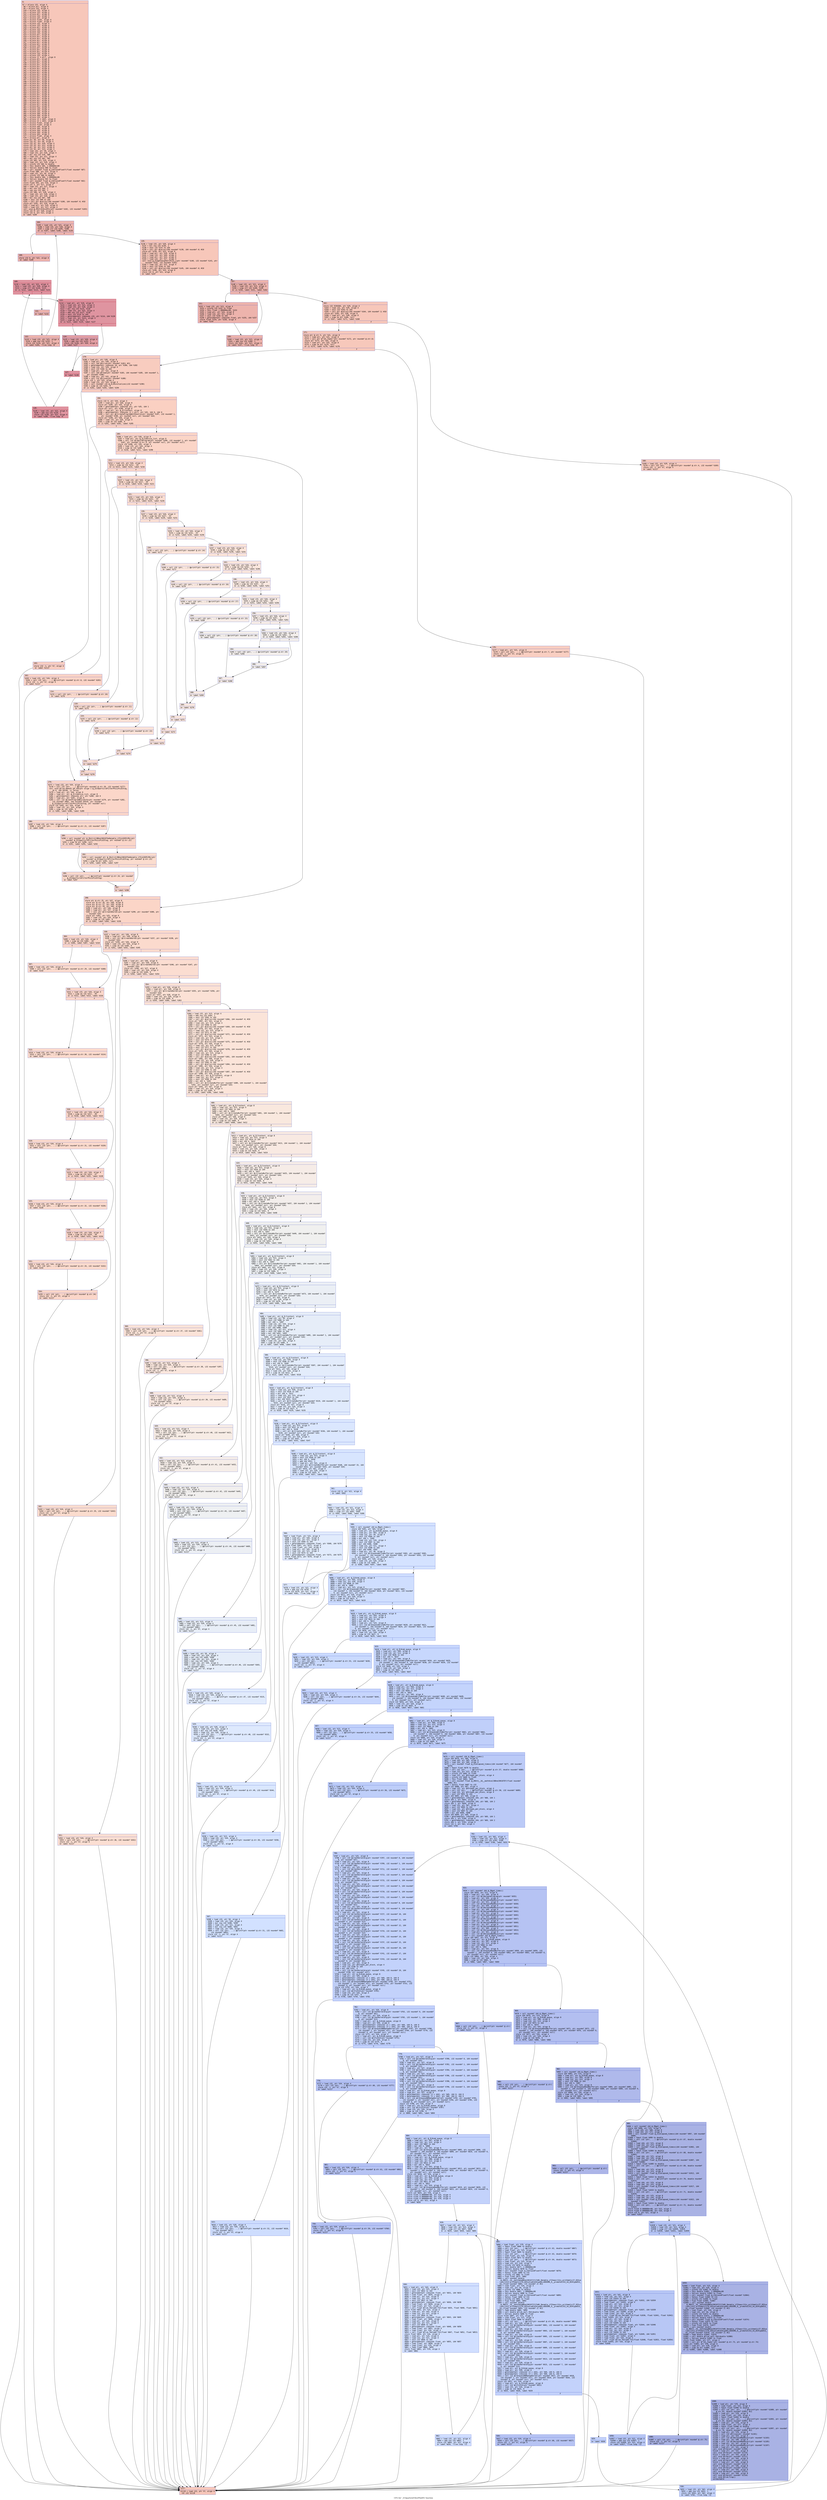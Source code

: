 digraph "CFG for '_Z14particleFilterPhiiiPii' function" {
	label="CFG for '_Z14particleFilterPhiiiPii' function";

	Node0x60000182d8b0 [shape=record,color="#3d50c3ff", style=filled, fillcolor="#ec7f6370" fontname="Courier",label="{6:\l|  %7 = alloca i32, align 4\l  %8 = alloca ptr, align 8\l  %9 = alloca i32, align 4\l  %10 = alloca i32, align 4\l  %11 = alloca i32, align 4\l  %12 = alloca ptr, align 8\l  %13 = alloca i32, align 4\l  %14 = alloca i32, align 4\l  %15 = alloca float, align 4\l  %16 = alloca float, align 4\l  %17 = alloca i32, align 4\l  %18 = alloca i32, align 4\l  %19 = alloca ptr, align 8\l  %20 = alloca i32, align 4\l  %21 = alloca i32, align 4\l  %22 = alloca i32, align 4\l  %23 = alloca ptr, align 8\l  %24 = alloca ptr, align 8\l  %25 = alloca ptr, align 8\l  %26 = alloca ptr, align 8\l  %27 = alloca ptr, align 8\l  %28 = alloca ptr, align 8\l  %29 = alloca i32, align 4\l  %30 = alloca ptr, align 8\l  %31 = alloca ptr, align 8\l  %32 = alloca ptr, align 8\l  %33 = alloca i32, align 4\l  %34 = alloca i32, align 4\l  %35 = alloca [2 x ptr], align 8\l  %36 = alloca ptr, align 8\l  %37 = alloca ptr, align 8\l  %38 = alloca ptr, align 8\l  %39 = alloca ptr, align 8\l  %40 = alloca ptr, align 8\l  %41 = alloca ptr, align 8\l  %42 = alloca ptr, align 8\l  %43 = alloca ptr, align 8\l  %44 = alloca ptr, align 8\l  %45 = alloca ptr, align 8\l  %46 = alloca ptr, align 8\l  %47 = alloca ptr, align 8\l  %48 = alloca ptr, align 8\l  %49 = alloca ptr, align 8\l  %50 = alloca ptr, align 8\l  %51 = alloca ptr, align 8\l  %52 = alloca ptr, align 8\l  %53 = alloca ptr, align 8\l  %54 = alloca ptr, align 8\l  %55 = alloca ptr, align 8\l  %56 = alloca ptr, align 8\l  %57 = alloca ptr, align 8\l  %58 = alloca ptr, align 8\l  %59 = alloca ptr, align 8\l  %60 = alloca ptr, align 8\l  %61 = alloca ptr, align 8\l  %62 = alloca i32, align 4\l  %63 = alloca i32, align 4\l  %64 = alloca i32, align 4\l  %65 = alloca i64, align 8\l  %66 = alloca i64, align 8\l  %67 = alloca i32, align 4\l  %68 = alloca [3 x i64], align 8\l  %69 = alloca [3 x i64], align 8\l  %70 = alloca float, align 4\l  %71 = alloca float, align 4\l  %72 = alloca i64, align 8\l  %73 = alloca i64, align 8\l  %74 = alloca i64, align 8\l  %75 = alloca i64, align 8\l  %76 = alloca i64, align 8\l  %77 = alloca float, align 4\l  %78 = alloca ptr, align 8\l  store ptr %0, ptr %8, align 8\l  store i32 %1, ptr %9, align 4\l  store i32 %2, ptr %10, align 4\l  store i32 %3, ptr %11, align 4\l  store ptr %4, ptr %12, align 8\l  store i32 %5, ptr %13, align 4\l  %79 = load i32, ptr %9, align 4\l  %80 = load i32, ptr %10, align 4\l  %81 = mul nsw i32 %79, %80\l  %82 = load i32, ptr %11, align 4\l  %83 = mul nsw i32 %81, %82\l  store i32 %83, ptr %14, align 4\l  %84 = load i32, ptr %10, align 4\l  %85 = sitofp i32 %84 to double\l  %86 = fdiv double %85, 2.000000e+00\l  %87 = fptrunc double %86 to float\l  %88 = call noundef float @_Z10roundFloatf(float noundef %87)\l  store float %88, ptr %15, align 4\l  %89 = load i32, ptr %9, align 4\l  %90 = sitofp i32 %89 to double\l  %91 = fdiv double %90, 2.000000e+00\l  %92 = fptrunc double %91 to float\l  %93 = call noundef float @_Z10roundFloatf(float noundef %92)\l  store float %93, ptr %16, align 4\l  store i32 5, ptr %17, align 4\l  %94 = load i32, ptr %17, align 4\l  %95 = mul nsw i32 %94, 2\l  %96 = sub nsw i32 %95, 1\l  store i32 %96, ptr %18, align 4\l  %97 = load i32, ptr %18, align 4\l  %98 = load i32, ptr %18, align 4\l  %99 = mul nsw i32 %97, %98\l  %100 = sext i32 %99 to i64\l  %101 = call ptr @calloc(i64 noundef %100, i64 noundef 4) #10\l  store ptr %101, ptr %19, align 8\l  %102 = load ptr, ptr %19, align 8\l  %103 = load i32, ptr %17, align 4\l  call void @_Z9strelDiskPii(ptr noundef %102, i32 noundef %103)\l  store i32 0, ptr %20, align 4\l  store i32 0, ptr %21, align 4\l  br label %104\l}"];
	Node0x60000182d8b0 -> Node0x60000182dc20[tooltip="6 -> 104\nProbability 100.00%" ];
	Node0x60000182dc20 [shape=record,color="#3d50c3ff", style=filled, fillcolor="#d6524470" fontname="Courier",label="{104:\l|  %105 = load i32, ptr %21, align 4\l  %106 = load i32, ptr %18, align 4\l  %107 = icmp slt i32 %105, %106\l  br i1 %107, label %108, label %135\l|{<s0>T|<s1>F}}"];
	Node0x60000182dc20:s0 -> Node0x60000182dc70[tooltip="104 -> 108\nProbability 96.88%" ];
	Node0x60000182dc20:s1 -> Node0x60000182def0[tooltip="104 -> 135\nProbability 3.12%" ];
	Node0x60000182dc70 [shape=record,color="#3d50c3ff", style=filled, fillcolor="#d6524470" fontname="Courier",label="{108:\l|  store i32 0, ptr %22, align 4\l  br label %109\l}"];
	Node0x60000182dc70 -> Node0x60000182dcc0[tooltip="108 -> 109\nProbability 100.00%" ];
	Node0x60000182dcc0 [shape=record,color="#b70d28ff", style=filled, fillcolor="#b70d2870" fontname="Courier",label="{109:\l|  %110 = load i32, ptr %22, align 4\l  %111 = load i32, ptr %18, align 4\l  %112 = icmp slt i32 %110, %111\l  br i1 %112, label %113, label %131\l|{<s0>T|<s1>F}}"];
	Node0x60000182dcc0:s0 -> Node0x60000182dd10[tooltip="109 -> 113\nProbability 96.88%" ];
	Node0x60000182dcc0:s1 -> Node0x60000182de50[tooltip="109 -> 131\nProbability 3.12%" ];
	Node0x60000182dd10 [shape=record,color="#b70d28ff", style=filled, fillcolor="#b70d2870" fontname="Courier",label="{113:\l|  %114 = load ptr, ptr %19, align 8\l  %115 = load i32, ptr %21, align 4\l  %116 = load i32, ptr %18, align 4\l  %117 = mul nsw i32 %115, %116\l  %118 = load i32, ptr %22, align 4\l  %119 = add nsw i32 %117, %118\l  %120 = sext i32 %119 to i64\l  %121 = getelementptr inbounds i32, ptr %114, i64 %120\l  %122 = load i32, ptr %121, align 4\l  %123 = icmp eq i32 %122, 1\l  br i1 %123, label %124, label %127\l|{<s0>T|<s1>F}}"];
	Node0x60000182dd10:s0 -> Node0x60000182dd60[tooltip="113 -> 124\nProbability 50.00%" ];
	Node0x60000182dd10:s1 -> Node0x60000182ddb0[tooltip="113 -> 127\nProbability 50.00%" ];
	Node0x60000182dd60 [shape=record,color="#3d50c3ff", style=filled, fillcolor="#be242e70" fontname="Courier",label="{124:\l|  %125 = load i32, ptr %20, align 4\l  %126 = add nsw i32 %125, 1\l  store i32 %126, ptr %20, align 4\l  br label %127\l}"];
	Node0x60000182dd60 -> Node0x60000182ddb0[tooltip="124 -> 127\nProbability 100.00%" ];
	Node0x60000182ddb0 [shape=record,color="#b70d28ff", style=filled, fillcolor="#b70d2870" fontname="Courier",label="{127:\l|  br label %128\l}"];
	Node0x60000182ddb0 -> Node0x60000182de00[tooltip="127 -> 128\nProbability 100.00%" ];
	Node0x60000182de00 [shape=record,color="#b70d28ff", style=filled, fillcolor="#b70d2870" fontname="Courier",label="{128:\l|  %129 = load i32, ptr %22, align 4\l  %130 = add nsw i32 %129, 1\l  store i32 %130, ptr %22, align 4\l  br label %109, !llvm.loop !6\l}"];
	Node0x60000182de00 -> Node0x60000182dcc0[tooltip="128 -> 109\nProbability 100.00%" ];
	Node0x60000182de50 [shape=record,color="#3d50c3ff", style=filled, fillcolor="#d6524470" fontname="Courier",label="{131:\l|  br label %132\l}"];
	Node0x60000182de50 -> Node0x60000182dea0[tooltip="131 -> 132\nProbability 100.00%" ];
	Node0x60000182dea0 [shape=record,color="#3d50c3ff", style=filled, fillcolor="#d6524470" fontname="Courier",label="{132:\l|  %133 = load i32, ptr %21, align 4\l  %134 = add nsw i32 %133, 1\l  store i32 %134, ptr %21, align 4\l  br label %104, !llvm.loop !8\l}"];
	Node0x60000182dea0 -> Node0x60000182dc20[tooltip="132 -> 104\nProbability 100.00%" ];
	Node0x60000182def0 [shape=record,color="#3d50c3ff", style=filled, fillcolor="#ec7f6370" fontname="Courier",label="{135:\l|  %136 = load i32, ptr %20, align 4\l  %137 = mul nsw i32 %136, 2\l  %138 = sext i32 %137 to i64\l  %139 = call ptr @calloc(i64 noundef %138, i64 noundef 4) #10\l  store ptr %139, ptr %23, align 8\l  %140 = load ptr, ptr %19, align 8\l  %141 = load i32, ptr %20, align 4\l  %142 = load ptr, ptr %23, align 8\l  %143 = load i32, ptr %17, align 4\l  call void @_Z12getneighborsPiiS_i(ptr noundef %140, i32 noundef %141, ptr\l... noundef %142, i32 noundef %143)\l  %144 = load i32, ptr %13, align 4\l  %145 = sext i32 %144 to i64\l  %146 = call ptr @calloc(i64 noundef %145, i64 noundef 4) #10\l  store ptr %146, ptr %24, align 8\l  store i32 0, ptr %21, align 4\l  br label %147\l}"];
	Node0x60000182def0 -> Node0x60000182df40[tooltip="135 -> 147\nProbability 100.00%" ];
	Node0x60000182df40 [shape=record,color="#3d50c3ff", style=filled, fillcolor="#d6524470" fontname="Courier",label="{147:\l|  %148 = load i32, ptr %21, align 4\l  %149 = load i32, ptr %13, align 4\l  %150 = icmp slt i32 %148, %149\l  br i1 %150, label %151, label %162\l|{<s0>T|<s1>F}}"];
	Node0x60000182df40:s0 -> Node0x60000182df90[tooltip="147 -> 151\nProbability 96.88%" ];
	Node0x60000182df40:s1 -> Node0x60000182e030[tooltip="147 -> 162\nProbability 3.12%" ];
	Node0x60000182df90 [shape=record,color="#3d50c3ff", style=filled, fillcolor="#d6524470" fontname="Courier",label="{151:\l|  %152 = load i32, ptr %13, align 4\l  %153 = sitofp i32 %152 to float\l  %154 = fdiv float 1.000000e+00, %153\l  %155 = load ptr, ptr %24, align 8\l  %156 = load i32, ptr %21, align 4\l  %157 = sext i32 %156 to i64\l  %158 = getelementptr inbounds float, ptr %155, i64 %157\l  store float %154, ptr %158, align 4\l  br label %159\l}"];
	Node0x60000182df90 -> Node0x60000182dfe0[tooltip="151 -> 159\nProbability 100.00%" ];
	Node0x60000182dfe0 [shape=record,color="#3d50c3ff", style=filled, fillcolor="#d6524470" fontname="Courier",label="{159:\l|  %160 = load i32, ptr %21, align 4\l  %161 = add nsw i32 %160, 1\l  store i32 %161, ptr %21, align 4\l  br label %147, !llvm.loop !9\l}"];
	Node0x60000182dfe0 -> Node0x60000182df40[tooltip="159 -> 147\nProbability 100.00%" ];
	Node0x60000182e030 [shape=record,color="#3d50c3ff", style=filled, fillcolor="#ec7f6370" fontname="Courier",label="{162:\l|  store i32 4194304, ptr %29, align 4\l  %163 = load i32, ptr %29, align 4\l  %164 = sext i32 %163 to i64\l  %165 = call ptr @calloc(i64 noundef %164, i64 noundef 1) #10\l  store ptr %165, ptr %30, align 8\l  %166 = load ptr, ptr %30, align 8\l  %167 = icmp ne ptr %166, null\l  br i1 %167, label %171, label %168\l|{<s0>T|<s1>F}}"];
	Node0x60000182e030:s0 -> Node0x60000182e0d0[tooltip="162 -> 171\nProbability 62.50%" ];
	Node0x60000182e030:s1 -> Node0x60000182e080[tooltip="162 -> 168\nProbability 37.50%" ];
	Node0x60000182e080 [shape=record,color="#3d50c3ff", style=filled, fillcolor="#f08b6e70" fontname="Courier",label="{168:\l|  %169 = load i32, ptr %29, align 4\l  %170 = call i32 (ptr, ...) @printf(ptr noundef @.str.4, i32 noundef %169)\l  store i32 -1, ptr %7, align 4\l  br label %1117\l}"];
	Node0x60000182e080 -> Node0x600001830af0[tooltip="168 -> 1117\nProbability 100.00%" ];
	Node0x60000182e0d0 [shape=record,color="#3d50c3ff", style=filled, fillcolor="#ed836670" fontname="Courier",label="{171:\l|  store ptr @.str.5, ptr %31, align 8\l  %172 = load ptr, ptr %31, align 8\l  %173 = call ptr @\"\\01_fopen\"(ptr noundef %172, ptr noundef @.str.6)\l  store ptr %173, ptr %32, align 8\l  %174 = load ptr, ptr %32, align 8\l  %175 = icmp ne ptr %174, null\l  br i1 %175, label %179, label %176\l|{<s0>T|<s1>F}}"];
	Node0x60000182e0d0:s0 -> Node0x60000182e170[tooltip="171 -> 179\nProbability 62.50%" ];
	Node0x60000182e0d0:s1 -> Node0x60000182e120[tooltip="171 -> 176\nProbability 37.50%" ];
	Node0x60000182e120 [shape=record,color="#3d50c3ff", style=filled, fillcolor="#f2907270" fontname="Courier",label="{176:\l|  %177 = load ptr, ptr %31, align 8\l  %178 = call i32 (ptr, ...) @printf(ptr noundef @.str.7, ptr noundef %177)\l  store i32 -1, ptr %7, align 4\l  br label %1117\l}"];
	Node0x60000182e120 -> Node0x600001830af0[tooltip="176 -> 1117\nProbability 100.00%" ];
	Node0x60000182e170 [shape=record,color="#3d50c3ff", style=filled, fillcolor="#f08b6e70" fontname="Courier",label="{179:\l|  %180 = load ptr, ptr %30, align 8\l  %181 = load ptr, ptr %30, align 8\l  %182 = call i64 @strlen(ptr noundef %181) #11\l  %183 = getelementptr inbounds i8, ptr %180, i64 %182\l  %184 = load i32, ptr %29, align 4\l  %185 = sext i32 %184 to i64\l  %186 = load ptr, ptr %32, align 8\l  %187 = call i64 @fread(ptr noundef %183, i64 noundef %185, i64 noundef 1,\l... ptr noundef %186)\l  %188 = load ptr, ptr %32, align 8\l  %189 = call i32 @fclose(ptr noundef %188)\l  store i32 1, ptr %33, align 4\l  %190 = load i32, ptr %33, align 4\l  %191 = call noundef i32 @_ZL10initializei(i32 noundef %190)\l  %192 = icmp ne i32 %191, 0\l  br i1 %192, label %193, label %194\l|{<s0>T|<s1>F}}"];
	Node0x60000182e170:s0 -> Node0x60000182e1c0[tooltip="179 -> 193\nProbability 62.50%" ];
	Node0x60000182e170:s1 -> Node0x60000182e210[tooltip="179 -> 194\nProbability 37.50%" ];
	Node0x60000182e1c0 [shape=record,color="#3d50c3ff", style=filled, fillcolor="#f2907270" fontname="Courier",label="{193:\l|  store i32 -1, ptr %7, align 4\l  br label %1117\l}"];
	Node0x60000182e1c0 -> Node0x600001830af0[tooltip="193 -> 1117\nProbability 100.00%" ];
	Node0x60000182e210 [shape=record,color="#3d50c3ff", style=filled, fillcolor="#f3947570" fontname="Courier",label="{194:\l|  store i32 0, ptr %34, align 4\l  %195 = load ptr, ptr %30, align 8\l  store ptr %195, ptr %35, align 8\l  %196 = getelementptr inbounds ptr, ptr %35, i64 1\l  store ptr null, ptr %196, align 8\l  %197 = load ptr, ptr @_ZL7context, align 8\l  %198 = getelementptr inbounds [2 x ptr], ptr %35, i64 0, i64 0\l  %199 = call ptr @clCreateProgramWithSource(ptr noundef %197, i32 noundef 1,\l... ptr noundef %198, ptr noundef null, ptr noundef %34)\l  store ptr %199, ptr %36, align 8\l  %200 = load i32, ptr %34, align 4\l  %201 = icmp ne i32 %200, 0\l  br i1 %201, label %202, label %205\l|{<s0>T|<s1>F}}"];
	Node0x60000182e210:s0 -> Node0x60000182e260[tooltip="194 -> 202\nProbability 62.50%" ];
	Node0x60000182e210:s1 -> Node0x60000182e2b0[tooltip="194 -> 205\nProbability 37.50%" ];
	Node0x60000182e260 [shape=record,color="#3d50c3ff", style=filled, fillcolor="#f59c7d70" fontname="Courier",label="{202:\l|  %203 = load i32, ptr %34, align 4\l  %204 = call i32 (ptr, ...) @printf(ptr noundef @.str.8, i32 noundef %203)\l  store i32 -1, ptr %7, align 4\l  br label %1117\l}"];
	Node0x60000182e260 -> Node0x600001830af0[tooltip="202 -> 1117\nProbability 100.00%" ];
	Node0x60000182e2b0 [shape=record,color="#3d50c3ff", style=filled, fillcolor="#f5a08170" fontname="Courier",label="{205:\l|  %206 = load ptr, ptr %36, align 8\l  %207 = load ptr, ptr @_ZL11device_list, align 8\l  %208 = call i32 @clBuildProgram(ptr noundef %206, i32 noundef 1, ptr noundef\l... %207, ptr noundef @.str.9, ptr noundef null, ptr noundef null)\l  store i32 %208, ptr %34, align 4\l  %209 = load i32, ptr %34, align 4\l  %210 = icmp ne i32 %209, 0\l  br i1 %210, label %211, label %298\l|{<s0>T|<s1>F}}"];
	Node0x60000182e2b0:s0 -> Node0x60000182e300[tooltip="205 -> 211\nProbability 62.50%" ];
	Node0x60000182e2b0:s1 -> Node0x60000182eee0[tooltip="205 -> 298\nProbability 37.50%" ];
	Node0x60000182e300 [shape=record,color="#3d50c3ff", style=filled, fillcolor="#f6a38570" fontname="Courier",label="{211:\l|  %212 = load i32, ptr %34, align 4\l  %213 = icmp eq i32 %212, -44\l  br i1 %213, label %214, label %216\l|{<s0>T|<s1>F}}"];
	Node0x60000182e300:s0 -> Node0x60000182e350[tooltip="211 -> 214\nProbability 50.00%" ];
	Node0x60000182e300:s1 -> Node0x60000182e3a0[tooltip="211 -> 216\nProbability 50.00%" ];
	Node0x60000182e350 [shape=record,color="#3d50c3ff", style=filled, fillcolor="#f7ac8e70" fontname="Courier",label="{214:\l|  %215 = call i32 (ptr, ...) @printf(ptr noundef @.str.10)\l  br label %276\l}"];
	Node0x60000182e350 -> Node0x60000182ed00[tooltip="214 -> 276\nProbability 100.00%" ];
	Node0x60000182e3a0 [shape=record,color="#3d50c3ff", style=filled, fillcolor="#f7ac8e70" fontname="Courier",label="{216:\l|  %217 = load i32, ptr %34, align 4\l  %218 = icmp eq i32 %217, -30\l  br i1 %218, label %219, label %221\l|{<s0>T|<s1>F}}"];
	Node0x60000182e3a0:s0 -> Node0x60000182e3f0[tooltip="216 -> 219\nProbability 50.00%" ];
	Node0x60000182e3a0:s1 -> Node0x60000182e440[tooltip="216 -> 221\nProbability 50.00%" ];
	Node0x60000182e3f0 [shape=record,color="#3d50c3ff", style=filled, fillcolor="#f7b39670" fontname="Courier",label="{219:\l|  %220 = call i32 (ptr, ...) @printf(ptr noundef @.str.11)\l  br label %275\l}"];
	Node0x60000182e3f0 -> Node0x60000182ecb0[tooltip="219 -> 275\nProbability 100.00%" ];
	Node0x60000182e440 [shape=record,color="#3d50c3ff", style=filled, fillcolor="#f7b39670" fontname="Courier",label="{221:\l|  %222 = load i32, ptr %34, align 4\l  %223 = icmp eq i32 %222, -33\l  br i1 %223, label %224, label %226\l|{<s0>T|<s1>F}}"];
	Node0x60000182e440:s0 -> Node0x60000182e490[tooltip="221 -> 224\nProbability 50.00%" ];
	Node0x60000182e440:s1 -> Node0x60000182e4e0[tooltip="221 -> 226\nProbability 50.00%" ];
	Node0x60000182e490 [shape=record,color="#3d50c3ff", style=filled, fillcolor="#f7b99e70" fontname="Courier",label="{224:\l|  %225 = call i32 (ptr, ...) @printf(ptr noundef @.str.12)\l  br label %274\l}"];
	Node0x60000182e490 -> Node0x60000182ec60[tooltip="224 -> 274\nProbability 100.00%" ];
	Node0x60000182e4e0 [shape=record,color="#3d50c3ff", style=filled, fillcolor="#f7b99e70" fontname="Courier",label="{226:\l|  %227 = load i32, ptr %34, align 4\l  %228 = icmp eq i32 %227, -42\l  br i1 %228, label %229, label %231\l|{<s0>T|<s1>F}}"];
	Node0x60000182e4e0:s0 -> Node0x60000182e530[tooltip="226 -> 229\nProbability 50.00%" ];
	Node0x60000182e4e0:s1 -> Node0x60000182e580[tooltip="226 -> 231\nProbability 50.00%" ];
	Node0x60000182e530 [shape=record,color="#3d50c3ff", style=filled, fillcolor="#f6bfa670" fontname="Courier",label="{229:\l|  %230 = call i32 (ptr, ...) @printf(ptr noundef @.str.13)\l  br label %273\l}"];
	Node0x60000182e530 -> Node0x60000182ec10[tooltip="229 -> 273\nProbability 100.00%" ];
	Node0x60000182e580 [shape=record,color="#3d50c3ff", style=filled, fillcolor="#f6bfa670" fontname="Courier",label="{231:\l|  %232 = load i32, ptr %34, align 4\l  %233 = icmp eq i32 %232, -43\l  br i1 %233, label %234, label %236\l|{<s0>T|<s1>F}}"];
	Node0x60000182e580:s0 -> Node0x60000182e5d0[tooltip="231 -> 234\nProbability 50.00%" ];
	Node0x60000182e580:s1 -> Node0x60000182e620[tooltip="231 -> 236\nProbability 50.00%" ];
	Node0x60000182e5d0 [shape=record,color="#3d50c3ff", style=filled, fillcolor="#f5c1a970" fontname="Courier",label="{234:\l|  %235 = call i32 (ptr, ...) @printf(ptr noundef @.str.14)\l  br label %272\l}"];
	Node0x60000182e5d0 -> Node0x60000182ebc0[tooltip="234 -> 272\nProbability 100.00%" ];
	Node0x60000182e620 [shape=record,color="#3d50c3ff", style=filled, fillcolor="#f5c1a970" fontname="Courier",label="{236:\l|  %237 = load i32, ptr %34, align 4\l  %238 = icmp eq i32 %237, -59\l  br i1 %238, label %239, label %241\l|{<s0>T|<s1>F}}"];
	Node0x60000182e620:s0 -> Node0x60000182e670[tooltip="236 -> 239\nProbability 50.00%" ];
	Node0x60000182e620:s1 -> Node0x60000182e6c0[tooltip="236 -> 241\nProbability 50.00%" ];
	Node0x60000182e670 [shape=record,color="#3d50c3ff", style=filled, fillcolor="#f3c7b170" fontname="Courier",label="{239:\l|  %240 = call i32 (ptr, ...) @printf(ptr noundef @.str.15)\l  br label %271\l}"];
	Node0x60000182e670 -> Node0x60000182eb70[tooltip="239 -> 271\nProbability 100.00%" ];
	Node0x60000182e6c0 [shape=record,color="#3d50c3ff", style=filled, fillcolor="#f3c7b170" fontname="Courier",label="{241:\l|  %242 = load i32, ptr %34, align 4\l  %243 = icmp eq i32 %242, -3\l  br i1 %243, label %244, label %246\l|{<s0>T|<s1>F}}"];
	Node0x60000182e6c0:s0 -> Node0x60000182e710[tooltip="241 -> 244\nProbability 50.00%" ];
	Node0x60000182e6c0:s1 -> Node0x60000182e760[tooltip="241 -> 246\nProbability 50.00%" ];
	Node0x60000182e710 [shape=record,color="#3d50c3ff", style=filled, fillcolor="#f1ccb870" fontname="Courier",label="{244:\l|  %245 = call i32 (ptr, ...) @printf(ptr noundef @.str.16)\l  br label %270\l}"];
	Node0x60000182e710 -> Node0x60000182eb20[tooltip="244 -> 270\nProbability 100.00%" ];
	Node0x60000182e760 [shape=record,color="#3d50c3ff", style=filled, fillcolor="#f1ccb870" fontname="Courier",label="{246:\l|  %247 = load i32, ptr %34, align 4\l  %248 = icmp eq i32 %247, -11\l  br i1 %248, label %249, label %251\l|{<s0>T|<s1>F}}"];
	Node0x60000182e760:s0 -> Node0x60000182e7b0[tooltip="246 -> 249\nProbability 50.00%" ];
	Node0x60000182e760:s1 -> Node0x60000182e800[tooltip="246 -> 251\nProbability 50.00%" ];
	Node0x60000182e7b0 [shape=record,color="#3d50c3ff", style=filled, fillcolor="#eed0c070" fontname="Courier",label="{249:\l|  %250 = call i32 (ptr, ...) @printf(ptr noundef @.str.17)\l  br label %269\l}"];
	Node0x60000182e7b0 -> Node0x60000182ead0[tooltip="249 -> 269\nProbability 100.00%" ];
	Node0x60000182e800 [shape=record,color="#3d50c3ff", style=filled, fillcolor="#eed0c070" fontname="Courier",label="{251:\l|  %252 = load i32, ptr %34, align 4\l  %253 = icmp eq i32 %252, -59\l  br i1 %253, label %254, label %256\l|{<s0>T|<s1>F}}"];
	Node0x60000182e800:s0 -> Node0x60000182e850[tooltip="251 -> 254\nProbability 50.00%" ];
	Node0x60000182e800:s1 -> Node0x60000182e8a0[tooltip="251 -> 256\nProbability 50.00%" ];
	Node0x60000182e850 [shape=record,color="#3d50c3ff", style=filled, fillcolor="#ead5c970" fontname="Courier",label="{254:\l|  %255 = call i32 (ptr, ...) @printf(ptr noundef @.str.15)\l  br label %268\l}"];
	Node0x60000182e850 -> Node0x60000182ea80[tooltip="254 -> 268\nProbability 100.00%" ];
	Node0x60000182e8a0 [shape=record,color="#3d50c3ff", style=filled, fillcolor="#ead5c970" fontname="Courier",label="{256:\l|  %257 = load i32, ptr %34, align 4\l  %258 = icmp eq i32 %257, -5\l  br i1 %258, label %259, label %261\l|{<s0>T|<s1>F}}"];
	Node0x60000182e8a0:s0 -> Node0x60000182e8f0[tooltip="256 -> 259\nProbability 50.00%" ];
	Node0x60000182e8a0:s1 -> Node0x60000182e940[tooltip="256 -> 261\nProbability 50.00%" ];
	Node0x60000182e8f0 [shape=record,color="#3d50c3ff", style=filled, fillcolor="#e5d8d170" fontname="Courier",label="{259:\l|  %260 = call i32 (ptr, ...) @printf(ptr noundef @.str.18)\l  br label %267\l}"];
	Node0x60000182e8f0 -> Node0x60000182ea30[tooltip="259 -> 267\nProbability 100.00%" ];
	Node0x60000182e940 [shape=record,color="#3d50c3ff", style=filled, fillcolor="#e5d8d170" fontname="Courier",label="{261:\l|  %262 = load i32, ptr %34, align 4\l  %263 = icmp eq i32 %262, -6\l  br i1 %263, label %264, label %266\l|{<s0>T|<s1>F}}"];
	Node0x60000182e940:s0 -> Node0x60000182e990[tooltip="261 -> 264\nProbability 50.00%" ];
	Node0x60000182e940:s1 -> Node0x60000182e9e0[tooltip="261 -> 266\nProbability 50.00%" ];
	Node0x60000182e990 [shape=record,color="#3d50c3ff", style=filled, fillcolor="#e3d9d370" fontname="Courier",label="{264:\l|  %265 = call i32 (ptr, ...) @printf(ptr noundef @.str.19)\l  br label %266\l}"];
	Node0x60000182e990 -> Node0x60000182e9e0[tooltip="264 -> 266\nProbability 100.00%" ];
	Node0x60000182e9e0 [shape=record,color="#3d50c3ff", style=filled, fillcolor="#e5d8d170" fontname="Courier",label="{266:\l|  br label %267\l}"];
	Node0x60000182e9e0 -> Node0x60000182ea30[tooltip="266 -> 267\nProbability 100.00%" ];
	Node0x60000182ea30 [shape=record,color="#3d50c3ff", style=filled, fillcolor="#ead5c970" fontname="Courier",label="{267:\l|  br label %268\l}"];
	Node0x60000182ea30 -> Node0x60000182ea80[tooltip="267 -> 268\nProbability 100.00%" ];
	Node0x60000182ea80 [shape=record,color="#3d50c3ff", style=filled, fillcolor="#eed0c070" fontname="Courier",label="{268:\l|  br label %269\l}"];
	Node0x60000182ea80 -> Node0x60000182ead0[tooltip="268 -> 269\nProbability 100.00%" ];
	Node0x60000182ead0 [shape=record,color="#3d50c3ff", style=filled, fillcolor="#f1ccb870" fontname="Courier",label="{269:\l|  br label %270\l}"];
	Node0x60000182ead0 -> Node0x60000182eb20[tooltip="269 -> 270\nProbability 100.00%" ];
	Node0x60000182eb20 [shape=record,color="#3d50c3ff", style=filled, fillcolor="#f3c7b170" fontname="Courier",label="{270:\l|  br label %271\l}"];
	Node0x60000182eb20 -> Node0x60000182eb70[tooltip="270 -> 271\nProbability 100.00%" ];
	Node0x60000182eb70 [shape=record,color="#3d50c3ff", style=filled, fillcolor="#f5c1a970" fontname="Courier",label="{271:\l|  br label %272\l}"];
	Node0x60000182eb70 -> Node0x60000182ebc0[tooltip="271 -> 272\nProbability 100.00%" ];
	Node0x60000182ebc0 [shape=record,color="#3d50c3ff", style=filled, fillcolor="#f6bfa670" fontname="Courier",label="{272:\l|  br label %273\l}"];
	Node0x60000182ebc0 -> Node0x60000182ec10[tooltip="272 -> 273\nProbability 100.00%" ];
	Node0x60000182ec10 [shape=record,color="#3d50c3ff", style=filled, fillcolor="#f7b99e70" fontname="Courier",label="{273:\l|  br label %274\l}"];
	Node0x60000182ec10 -> Node0x60000182ec60[tooltip="273 -> 274\nProbability 100.00%" ];
	Node0x60000182ec60 [shape=record,color="#3d50c3ff", style=filled, fillcolor="#f7b39670" fontname="Courier",label="{274:\l|  br label %275\l}"];
	Node0x60000182ec60 -> Node0x60000182ecb0[tooltip="274 -> 275\nProbability 100.00%" ];
	Node0x60000182ecb0 [shape=record,color="#3d50c3ff", style=filled, fillcolor="#f7ac8e70" fontname="Courier",label="{275:\l|  br label %276\l}"];
	Node0x60000182ecb0 -> Node0x60000182ed00[tooltip="275 -> 276\nProbability 100.00%" ];
	Node0x60000182ed00 [shape=record,color="#3d50c3ff", style=filled, fillcolor="#f6a38570" fontname="Courier",label="{276:\l|  %277 = load i32, ptr %34, align 4\l  %278 = call i32 (ptr, ...) @printf(ptr noundef @.str.20, i32 noundef %277)\l  call void @llvm.memset.p0.i64(ptr align 1 @_ZZ14particleFilterPhiiiPiiE3log,\l... i8 0, i64 65536, i1 false)\l  %279 = load ptr, ptr %36, align 8\l  %280 = load ptr, ptr @_ZL11device_list, align 8\l  %281 = getelementptr inbounds ptr, ptr %280, i64 0\l  %282 = load ptr, ptr %281, align 8\l  %283 = call i32 @clGetProgramBuildInfo(ptr noundef %279, ptr noundef %282,\l... i32 noundef 4483, i64 noundef 65535, ptr noundef\l... @_ZZ14particleFilterPhiiiPiiE3log, ptr noundef null)\l  store i32 %283, ptr %34, align 4\l  %284 = load i32, ptr %34, align 4\l  %285 = icmp ne i32 %284, 0\l  br i1 %285, label %286, label %289\l|{<s0>T|<s1>F}}"];
	Node0x60000182ed00:s0 -> Node0x60000182ed50[tooltip="276 -> 286\nProbability 62.50%" ];
	Node0x60000182ed00:s1 -> Node0x60000182eda0[tooltip="276 -> 289\nProbability 37.50%" ];
	Node0x60000182ed50 [shape=record,color="#3d50c3ff", style=filled, fillcolor="#f7a88970" fontname="Courier",label="{286:\l|  %287 = load i32, ptr %34, align 4\l  %288 = call i32 (ptr, ...) @printf(ptr noundef @.str.21, i32 noundef %287)\l  br label %289\l}"];
	Node0x60000182ed50 -> Node0x60000182eda0[tooltip="286 -> 289\nProbability 100.00%" ];
	Node0x60000182eda0 [shape=record,color="#3d50c3ff", style=filled, fillcolor="#f6a38570" fontname="Courier",label="{289:\l|  %290 = call noundef ptr @_Z6strstrB8ne190107Ua9enable_ifILb1EEPcPKc(ptr\l... noundef @_ZZ14particleFilterPhiiiPiiE3log, ptr noundef @.str.22)\l  %291 = icmp ne ptr %290, null\l  br i1 %291, label %295, label %292\l|{<s0>T|<s1>F}}"];
	Node0x60000182eda0:s0 -> Node0x60000182ee40[tooltip="289 -> 295\nProbability 62.50%" ];
	Node0x60000182eda0:s1 -> Node0x60000182edf0[tooltip="289 -> 292\nProbability 37.50%" ];
	Node0x60000182edf0 [shape=record,color="#3d50c3ff", style=filled, fillcolor="#f7af9170" fontname="Courier",label="{292:\l|  %293 = call noundef ptr @_Z6strstrB8ne190107Ua9enable_ifILb1EEPcPKc(ptr\l... noundef @_ZZ14particleFilterPhiiiPiiE3log, ptr noundef @.str.23)\l  %294 = icmp ne ptr %293, null\l  br i1 %294, label %295, label %297\l|{<s0>T|<s1>F}}"];
	Node0x60000182edf0:s0 -> Node0x60000182ee40[tooltip="292 -> 295\nProbability 62.50%" ];
	Node0x60000182edf0:s1 -> Node0x60000182ee90[tooltip="292 -> 297\nProbability 37.50%" ];
	Node0x60000182ee40 [shape=record,color="#3d50c3ff", style=filled, fillcolor="#f7a88970" fontname="Courier",label="{295:\l|  %296 = call i32 (ptr, ...) @printf(ptr noundef @.str.24, ptr noundef\l... @_ZZ14particleFilterPhiiiPiiE3log)\l  br label %297\l}"];
	Node0x60000182ee40 -> Node0x60000182ee90[tooltip="295 -> 297\nProbability 100.00%" ];
	Node0x60000182ee90 [shape=record,color="#3d50c3ff", style=filled, fillcolor="#f6a38570" fontname="Courier",label="{297:\l|  br label %298\l}"];
	Node0x60000182ee90 -> Node0x60000182eee0[tooltip="297 -> 298\nProbability 100.00%" ];
	Node0x60000182eee0 [shape=record,color="#3d50c3ff", style=filled, fillcolor="#f5a08170" fontname="Courier",label="{298:\l|  store ptr @.str.25, ptr %37, align 8\l  store ptr @.str.26, ptr %38, align 8\l  store ptr @.str.27, ptr %39, align 8\l  store ptr @.str.28, ptr %40, align 8\l  %299 = load ptr, ptr %36, align 8\l  %300 = load ptr, ptr %37, align 8\l  %301 = call ptr @clCreateKernel(ptr noundef %299, ptr noundef %300, ptr\l... noundef %34)\l  store ptr %301, ptr %25, align 8\l  %302 = load i32, ptr %34, align 4\l  %303 = icmp ne i32 %302, 0\l  br i1 %303, label %304, label %336\l|{<s0>T|<s1>F}}"];
	Node0x60000182eee0:s0 -> Node0x60000182ef30[tooltip="298 -> 304\nProbability 62.50%" ];
	Node0x60000182eee0:s1 -> Node0x60000182f2a0[tooltip="298 -> 336\nProbability 37.50%" ];
	Node0x60000182ef30 [shape=record,color="#3d50c3ff", style=filled, fillcolor="#f6a38570" fontname="Courier",label="{304:\l|  %305 = load i32, ptr %34, align 4\l  %306 = icmp eq i32 %305, -44\l  br i1 %306, label %307, label %310\l|{<s0>T|<s1>F}}"];
	Node0x60000182ef30:s0 -> Node0x60000182ef80[tooltip="304 -> 307\nProbability 50.00%" ];
	Node0x60000182ef30:s1 -> Node0x60000182efd0[tooltip="304 -> 310\nProbability 50.00%" ];
	Node0x60000182ef80 [shape=record,color="#3d50c3ff", style=filled, fillcolor="#f7ac8e70" fontname="Courier",label="{307:\l|  %308 = load i32, ptr %34, align 4\l  %309 = call i32 (ptr, ...) @printf(ptr noundef @.str.29, i32 noundef %308)\l  br label %310\l}"];
	Node0x60000182ef80 -> Node0x60000182efd0[tooltip="307 -> 310\nProbability 100.00%" ];
	Node0x60000182efd0 [shape=record,color="#3d50c3ff", style=filled, fillcolor="#f6a38570" fontname="Courier",label="{310:\l|  %311 = load i32, ptr %34, align 4\l  %312 = icmp eq i32 %311, -45\l  br i1 %312, label %313, label %316\l|{<s0>T|<s1>F}}"];
	Node0x60000182efd0:s0 -> Node0x60000182f020[tooltip="310 -> 313\nProbability 50.00%" ];
	Node0x60000182efd0:s1 -> Node0x60000182f070[tooltip="310 -> 316\nProbability 50.00%" ];
	Node0x60000182f020 [shape=record,color="#3d50c3ff", style=filled, fillcolor="#f7ac8e70" fontname="Courier",label="{313:\l|  %314 = load i32, ptr %34, align 4\l  %315 = call i32 (ptr, ...) @printf(ptr noundef @.str.30, i32 noundef %314)\l  br label %316\l}"];
	Node0x60000182f020 -> Node0x60000182f070[tooltip="313 -> 316\nProbability 100.00%" ];
	Node0x60000182f070 [shape=record,color="#3d50c3ff", style=filled, fillcolor="#f6a38570" fontname="Courier",label="{316:\l|  %317 = load i32, ptr %34, align 4\l  %318 = icmp eq i32 %317, -46\l  br i1 %318, label %319, label %322\l|{<s0>T|<s1>F}}"];
	Node0x60000182f070:s0 -> Node0x60000182f0c0[tooltip="316 -> 319\nProbability 50.00%" ];
	Node0x60000182f070:s1 -> Node0x60000182f110[tooltip="316 -> 322\nProbability 50.00%" ];
	Node0x60000182f0c0 [shape=record,color="#3d50c3ff", style=filled, fillcolor="#f7ac8e70" fontname="Courier",label="{319:\l|  %320 = load i32, ptr %34, align 4\l  %321 = call i32 (ptr, ...) @printf(ptr noundef @.str.31, i32 noundef %320)\l  br label %322\l}"];
	Node0x60000182f0c0 -> Node0x60000182f110[tooltip="319 -> 322\nProbability 100.00%" ];
	Node0x60000182f110 [shape=record,color="#3d50c3ff", style=filled, fillcolor="#f6a38570" fontname="Courier",label="{322:\l|  %323 = load i32, ptr %34, align 4\l  %324 = icmp eq i32 %323, -47\l  br i1 %324, label %325, label %328\l|{<s0>T|<s1>F}}"];
	Node0x60000182f110:s0 -> Node0x60000182f160[tooltip="322 -> 325\nProbability 50.00%" ];
	Node0x60000182f110:s1 -> Node0x60000182f1b0[tooltip="322 -> 328\nProbability 50.00%" ];
	Node0x60000182f160 [shape=record,color="#3d50c3ff", style=filled, fillcolor="#f7ac8e70" fontname="Courier",label="{325:\l|  %326 = load i32, ptr %34, align 4\l  %327 = call i32 (ptr, ...) @printf(ptr noundef @.str.32, i32 noundef %326)\l  br label %328\l}"];
	Node0x60000182f160 -> Node0x60000182f1b0[tooltip="325 -> 328\nProbability 100.00%" ];
	Node0x60000182f1b0 [shape=record,color="#3d50c3ff", style=filled, fillcolor="#f6a38570" fontname="Courier",label="{328:\l|  %329 = load i32, ptr %34, align 4\l  %330 = icmp eq i32 %329, -30\l  br i1 %330, label %331, label %334\l|{<s0>T|<s1>F}}"];
	Node0x60000182f1b0:s0 -> Node0x60000182f200[tooltip="328 -> 331\nProbability 50.00%" ];
	Node0x60000182f1b0:s1 -> Node0x60000182f250[tooltip="328 -> 334\nProbability 50.00%" ];
	Node0x60000182f200 [shape=record,color="#3d50c3ff", style=filled, fillcolor="#f7ac8e70" fontname="Courier",label="{331:\l|  %332 = load i32, ptr %34, align 4\l  %333 = call i32 (ptr, ...) @printf(ptr noundef @.str.33, i32 noundef %332)\l  br label %334\l}"];
	Node0x60000182f200 -> Node0x60000182f250[tooltip="331 -> 334\nProbability 100.00%" ];
	Node0x60000182f250 [shape=record,color="#3d50c3ff", style=filled, fillcolor="#f6a38570" fontname="Courier",label="{334:\l|  %335 = call i32 (ptr, ...) @printf(ptr noundef @.str.34)\l  store i32 -1, ptr %7, align 4\l  br label %1117\l}"];
	Node0x60000182f250 -> Node0x600001830af0[tooltip="334 -> 1117\nProbability 100.00%" ];
	Node0x60000182f2a0 [shape=record,color="#3d50c3ff", style=filled, fillcolor="#f7ac8e70" fontname="Courier",label="{336:\l|  %337 = load ptr, ptr %36, align 8\l  %338 = load ptr, ptr %38, align 8\l  %339 = call ptr @clCreateKernel(ptr noundef %337, ptr noundef %338, ptr\l... noundef %34)\l  store ptr %339, ptr %26, align 8\l  %340 = load i32, ptr %34, align 4\l  %341 = icmp ne i32 %340, 0\l  br i1 %341, label %342, label %345\l|{<s0>T|<s1>F}}"];
	Node0x60000182f2a0:s0 -> Node0x60000182f2f0[tooltip="336 -> 342\nProbability 62.50%" ];
	Node0x60000182f2a0:s1 -> Node0x60000182f340[tooltip="336 -> 345\nProbability 37.50%" ];
	Node0x60000182f2f0 [shape=record,color="#3d50c3ff", style=filled, fillcolor="#f7af9170" fontname="Courier",label="{342:\l|  %343 = load i32, ptr %34, align 4\l  %344 = call i32 (ptr, ...) @printf(ptr noundef @.str.35, i32 noundef %343)\l  store i32 -1, ptr %7, align 4\l  br label %1117\l}"];
	Node0x60000182f2f0 -> Node0x600001830af0[tooltip="342 -> 1117\nProbability 100.00%" ];
	Node0x60000182f340 [shape=record,color="#3d50c3ff", style=filled, fillcolor="#f7b39670" fontname="Courier",label="{345:\l|  %346 = load ptr, ptr %36, align 8\l  %347 = load ptr, ptr %39, align 8\l  %348 = call ptr @clCreateKernel(ptr noundef %346, ptr noundef %347, ptr\l... noundef %34)\l  store ptr %348, ptr %27, align 8\l  %349 = load i32, ptr %34, align 4\l  %350 = icmp ne i32 %349, 0\l  br i1 %350, label %351, label %354\l|{<s0>T|<s1>F}}"];
	Node0x60000182f340:s0 -> Node0x60000182f390[tooltip="345 -> 351\nProbability 62.50%" ];
	Node0x60000182f340:s1 -> Node0x60000182f3e0[tooltip="345 -> 354\nProbability 37.50%" ];
	Node0x60000182f390 [shape=record,color="#3d50c3ff", style=filled, fillcolor="#f7b59970" fontname="Courier",label="{351:\l|  %352 = load i32, ptr %34, align 4\l  %353 = call i32 (ptr, ...) @printf(ptr noundef @.str.36, i32 noundef %352)\l  store i32 -1, ptr %7, align 4\l  br label %1117\l}"];
	Node0x60000182f390 -> Node0x600001830af0[tooltip="351 -> 1117\nProbability 100.00%" ];
	Node0x60000182f3e0 [shape=record,color="#3d50c3ff", style=filled, fillcolor="#f7bca170" fontname="Courier",label="{354:\l|  %355 = load ptr, ptr %36, align 8\l  %356 = load ptr, ptr %40, align 8\l  %357 = call ptr @clCreateKernel(ptr noundef %355, ptr noundef %356, ptr\l... noundef %34)\l  store ptr %357, ptr %28, align 8\l  %358 = load i32, ptr %34, align 4\l  %359 = icmp ne i32 %358, 0\l  br i1 %359, label %360, label %363\l|{<s0>T|<s1>F}}"];
	Node0x60000182f3e0:s0 -> Node0x60000182f430[tooltip="354 -> 360\nProbability 62.50%" ];
	Node0x60000182f3e0:s1 -> Node0x60000182f480[tooltip="354 -> 363\nProbability 37.50%" ];
	Node0x60000182f430 [shape=record,color="#3d50c3ff", style=filled, fillcolor="#f6bfa670" fontname="Courier",label="{360:\l|  %361 = load i32, ptr %34, align 4\l  %362 = call i32 (ptr, ...) @printf(ptr noundef @.str.37, i32 noundef %361)\l  store i32 -1, ptr %7, align 4\l  br label %1117\l}"];
	Node0x60000182f430 -> Node0x600001830af0[tooltip="360 -> 1117\nProbability 100.00%" ];
	Node0x60000182f480 [shape=record,color="#3d50c3ff", style=filled, fillcolor="#f5c1a970" fontname="Courier",label="{363:\l|  %364 = load i32, ptr %13, align 4\l  %365 = add nsw i32 %364, 1\l  %366 = sext i32 %365 to i64\l  %367 = call ptr @calloc(i64 noundef %366, i64 noundef 4) #10\l  store ptr %367, ptr %41, align 8\l  %368 = load i32, ptr %13, align 4\l  %369 = sext i32 %368 to i64\l  %370 = call ptr @calloc(i64 noundef %369, i64 noundef 4) #10\l  store ptr %370, ptr %42, align 8\l  %371 = load i32, ptr %13, align 4\l  %372 = sext i32 %371 to i64\l  %373 = call ptr @calloc(i64 noundef %372, i64 noundef 4) #10\l  store ptr %373, ptr %43, align 8\l  %374 = load i32, ptr %13, align 4\l  %375 = sext i32 %374 to i64\l  %376 = call ptr @calloc(i64 noundef %375, i64 noundef 4) #10\l  store ptr %376, ptr %44, align 8\l  %377 = load i32, ptr %13, align 4\l  %378 = sext i32 %377 to i64\l  %379 = call ptr @calloc(i64 noundef %378, i64 noundef 4) #10\l  store ptr %379, ptr %45, align 8\l  %380 = load i32, ptr %13, align 4\l  %381 = sext i32 %380 to i64\l  %382 = call ptr @calloc(i64 noundef %381, i64 noundef 4) #10\l  store ptr %382, ptr %46, align 8\l  %383 = load i32, ptr %20, align 4\l  %384 = sext i32 %383 to i64\l  %385 = call ptr @calloc(i64 noundef %384, i64 noundef 4) #10\l  store ptr %385, ptr %56, align 8\l  %386 = load i32, ptr %13, align 4\l  %387 = sext i32 %386 to i64\l  %388 = call ptr @calloc(i64 noundef %387, i64 noundef 4) #10\l  store ptr %388, ptr %58, align 8\l  %389 = load ptr, ptr @_ZL7context, align 8\l  %390 = load i32, ptr %13, align 4\l  %391 = sext i32 %390 to i64\l  %392 = mul i64 4, %391\l  %393 = call ptr @clCreateBuffer(ptr noundef %389, i64 noundef 1, i64 noundef\l... %392, ptr noundef null, ptr noundef %34)\l  store ptr %393, ptr %47, align 8\l  %394 = load i32, ptr %34, align 4\l  %395 = icmp ne i32 %394, 0\l  br i1 %395, label %396, label %400\l|{<s0>T|<s1>F}}"];
	Node0x60000182f480:s0 -> Node0x60000182f4d0[tooltip="363 -> 396\nProbability 62.50%" ];
	Node0x60000182f480:s1 -> Node0x60000182f520[tooltip="363 -> 400\nProbability 37.50%" ];
	Node0x60000182f4d0 [shape=record,color="#3d50c3ff", style=filled, fillcolor="#f3c7b170" fontname="Courier",label="{396:\l|  %397 = load i32, ptr %13, align 4\l  %398 = load i32, ptr %34, align 4\l  %399 = call i32 (ptr, ...) @printf(ptr noundef @.str.38, i32 noundef %397,\l... i32 noundef %398)\l  store i32 -1, ptr %7, align 4\l  br label %1117\l}"];
	Node0x60000182f4d0 -> Node0x600001830af0[tooltip="396 -> 1117\nProbability 100.00%" ];
	Node0x60000182f520 [shape=record,color="#3d50c3ff", style=filled, fillcolor="#f2cab570" fontname="Courier",label="{400:\l|  %401 = load ptr, ptr @_ZL7context, align 8\l  %402 = load i32, ptr %13, align 4\l  %403 = sext i32 %402 to i64\l  %404 = mul i64 4, %403\l  %405 = call ptr @clCreateBuffer(ptr noundef %401, i64 noundef 1, i64 noundef\l... %404, ptr noundef null, ptr noundef %34)\l  store ptr %405, ptr %48, align 8\l  %406 = load i32, ptr %34, align 4\l  %407 = icmp ne i32 %406, 0\l  br i1 %407, label %408, label %412\l|{<s0>T|<s1>F}}"];
	Node0x60000182f520:s0 -> Node0x60000182f570[tooltip="400 -> 408\nProbability 62.50%" ];
	Node0x60000182f520:s1 -> Node0x60000182f5c0[tooltip="400 -> 412\nProbability 37.50%" ];
	Node0x60000182f570 [shape=record,color="#3d50c3ff", style=filled, fillcolor="#f1ccb870" fontname="Courier",label="{408:\l|  %409 = load i32, ptr %13, align 4\l  %410 = load i32, ptr %34, align 4\l  %411 = call i32 (ptr, ...) @printf(ptr noundef @.str.39, i32 noundef %409,\l... i32 noundef %410)\l  store i32 -1, ptr %7, align 4\l  br label %1117\l}"];
	Node0x60000182f570 -> Node0x600001830af0[tooltip="408 -> 1117\nProbability 100.00%" ];
	Node0x60000182f5c0 [shape=record,color="#3d50c3ff", style=filled, fillcolor="#efcebd70" fontname="Courier",label="{412:\l|  %413 = load ptr, ptr @_ZL7context, align 8\l  %414 = load i32, ptr %13, align 4\l  %415 = sext i32 %414 to i64\l  %416 = mul i64 4, %415\l  %417 = call ptr @clCreateBuffer(ptr noundef %413, i64 noundef 1, i64 noundef\l... %416, ptr noundef null, ptr noundef %34)\l  store ptr %417, ptr %49, align 8\l  %418 = load i32, ptr %34, align 4\l  %419 = icmp ne i32 %418, 0\l  br i1 %419, label %420, label %424\l|{<s0>T|<s1>F}}"];
	Node0x60000182f5c0:s0 -> Node0x60000182f610[tooltip="412 -> 420\nProbability 62.50%" ];
	Node0x60000182f5c0:s1 -> Node0x60000182f660[tooltip="412 -> 424\nProbability 37.50%" ];
	Node0x60000182f610 [shape=record,color="#3d50c3ff", style=filled, fillcolor="#ecd3c570" fontname="Courier",label="{420:\l|  %421 = load i32, ptr %13, align 4\l  %422 = load i32, ptr %34, align 4\l  %423 = call i32 (ptr, ...) @printf(ptr noundef @.str.40, i32 noundef %421,\l... i32 noundef %422)\l  store i32 -1, ptr %7, align 4\l  br label %1117\l}"];
	Node0x60000182f610 -> Node0x600001830af0[tooltip="420 -> 1117\nProbability 100.00%" ];
	Node0x60000182f660 [shape=record,color="#3d50c3ff", style=filled, fillcolor="#ead5c970" fontname="Courier",label="{424:\l|  %425 = load ptr, ptr @_ZL7context, align 8\l  %426 = load i32, ptr %13, align 4\l  %427 = sext i32 %426 to i64\l  %428 = mul i64 4, %427\l  %429 = call ptr @clCreateBuffer(ptr noundef %425, i64 noundef 1, i64 noundef\l... %428, ptr noundef null, ptr noundef %34)\l  store ptr %429, ptr %50, align 8\l  %430 = load i32, ptr %34, align 4\l  %431 = icmp ne i32 %430, 0\l  br i1 %431, label %432, label %436\l|{<s0>T|<s1>F}}"];
	Node0x60000182f660:s0 -> Node0x60000182f6b0[tooltip="424 -> 432\nProbability 62.50%" ];
	Node0x60000182f660:s1 -> Node0x60000182f700[tooltip="424 -> 436\nProbability 37.50%" ];
	Node0x60000182f6b0 [shape=record,color="#3d50c3ff", style=filled, fillcolor="#e8d6cc70" fontname="Courier",label="{432:\l|  %433 = load i32, ptr %13, align 4\l  %434 = load i32, ptr %34, align 4\l  %435 = call i32 (ptr, ...) @printf(ptr noundef @.str.41, i32 noundef %433,\l... i32 noundef %434)\l  store i32 -1, ptr %7, align 4\l  br label %1117\l}"];
	Node0x60000182f6b0 -> Node0x600001830af0[tooltip="432 -> 1117\nProbability 100.00%" ];
	Node0x60000182f700 [shape=record,color="#3d50c3ff", style=filled, fillcolor="#e3d9d370" fontname="Courier",label="{436:\l|  %437 = load ptr, ptr @_ZL7context, align 8\l  %438 = load i32, ptr %13, align 4\l  %439 = sext i32 %438 to i64\l  %440 = mul i64 4, %439\l  %441 = call ptr @clCreateBuffer(ptr noundef %437, i64 noundef 1, i64 noundef\l... %440, ptr noundef null, ptr noundef %34)\l  store ptr %441, ptr %51, align 8\l  %442 = load i32, ptr %34, align 4\l  %443 = icmp ne i32 %442, 0\l  br i1 %443, label %444, label %448\l|{<s0>T|<s1>F}}"];
	Node0x60000182f700:s0 -> Node0x60000182f750[tooltip="436 -> 444\nProbability 62.50%" ];
	Node0x60000182f700:s1 -> Node0x60000182f7a0[tooltip="436 -> 448\nProbability 37.50%" ];
	Node0x60000182f750 [shape=record,color="#3d50c3ff", style=filled, fillcolor="#e0dbd870" fontname="Courier",label="{444:\l|  %445 = load i32, ptr %13, align 4\l  %446 = load i32, ptr %34, align 4\l  %447 = call i32 (ptr, ...) @printf(ptr noundef @.str.42, i32 noundef %445,\l... i32 noundef %446)\l  store i32 -1, ptr %7, align 4\l  br label %1117\l}"];
	Node0x60000182f750 -> Node0x600001830af0[tooltip="444 -> 1117\nProbability 100.00%" ];
	Node0x60000182f7a0 [shape=record,color="#3d50c3ff", style=filled, fillcolor="#dedcdb70" fontname="Courier",label="{448:\l|  %449 = load ptr, ptr @_ZL7context, align 8\l  %450 = load i32, ptr %13, align 4\l  %451 = sext i32 %450 to i64\l  %452 = mul i64 4, %451\l  %453 = call ptr @clCreateBuffer(ptr noundef %449, i64 noundef 1, i64 noundef\l... %452, ptr noundef null, ptr noundef %34)\l  store ptr %453, ptr %59, align 8\l  %454 = load i32, ptr %34, align 4\l  %455 = icmp ne i32 %454, 0\l  br i1 %455, label %456, label %460\l|{<s0>T|<s1>F}}"];
	Node0x60000182f7a0:s0 -> Node0x60000182f7f0[tooltip="448 -> 456\nProbability 62.50%" ];
	Node0x60000182f7a0:s1 -> Node0x60000182f840[tooltip="448 -> 460\nProbability 37.50%" ];
	Node0x60000182f7f0 [shape=record,color="#3d50c3ff", style=filled, fillcolor="#d9dce170" fontname="Courier",label="{456:\l|  %457 = load i32, ptr %13, align 4\l  %458 = load i32, ptr %34, align 4\l  %459 = call i32 (ptr, ...) @printf(ptr noundef @.str.43, i32 noundef %457,\l... i32 noundef %458)\l  store i32 -1, ptr %7, align 4\l  br label %1117\l}"];
	Node0x60000182f7f0 -> Node0x600001830af0[tooltip="456 -> 1117\nProbability 100.00%" ];
	Node0x60000182f840 [shape=record,color="#3d50c3ff", style=filled, fillcolor="#d6dce470" fontname="Courier",label="{460:\l|  %461 = load ptr, ptr @_ZL7context, align 8\l  %462 = load i32, ptr %13, align 4\l  %463 = sext i32 %462 to i64\l  %464 = mul i64 4, %463\l  %465 = call ptr @clCreateBuffer(ptr noundef %461, i64 noundef 1, i64 noundef\l... %464, ptr noundef null, ptr noundef %34)\l  store ptr %465, ptr %52, align 8\l  %466 = load i32, ptr %34, align 4\l  %467 = icmp ne i32 %466, 0\l  br i1 %467, label %468, label %472\l|{<s0>T|<s1>F}}"];
	Node0x60000182f840:s0 -> Node0x60000182f890[tooltip="460 -> 468\nProbability 62.50%" ];
	Node0x60000182f840:s1 -> Node0x60000182f8e0[tooltip="460 -> 472\nProbability 37.50%" ];
	Node0x60000182f890 [shape=record,color="#3d50c3ff", style=filled, fillcolor="#d4dbe670" fontname="Courier",label="{468:\l|  %469 = load i32, ptr %13, align 4\l  %470 = load i32, ptr %34, align 4\l  %471 = call i32 (ptr, ...) @printf(ptr noundef @.str.44, i32 noundef %469,\l... i32 noundef %470)\l  store i32 -1, ptr %7, align 4\l  br label %1117\l}"];
	Node0x60000182f890 -> Node0x600001830af0[tooltip="468 -> 1117\nProbability 100.00%" ];
	Node0x60000182f8e0 [shape=record,color="#3d50c3ff", style=filled, fillcolor="#d1dae970" fontname="Courier",label="{472:\l|  %473 = load ptr, ptr @_ZL7context, align 8\l  %474 = load i32, ptr %13, align 4\l  %475 = sext i32 %474 to i64\l  %476 = mul i64 4, %475\l  %477 = call ptr @clCreateBuffer(ptr noundef %473, i64 noundef 1, i64 noundef\l... %476, ptr noundef null, ptr noundef %34)\l  store ptr %477, ptr %54, align 8\l  %478 = load i32, ptr %34, align 4\l  %479 = icmp ne i32 %478, 0\l  br i1 %479, label %480, label %484\l|{<s0>T|<s1>F}}"];
	Node0x60000182f8e0:s0 -> Node0x60000182f930[tooltip="472 -> 480\nProbability 62.50%" ];
	Node0x60000182f8e0:s1 -> Node0x60000182f980[tooltip="472 -> 484\nProbability 37.50%" ];
	Node0x60000182f930 [shape=record,color="#3d50c3ff", style=filled, fillcolor="#cbd8ee70" fontname="Courier",label="{480:\l|  %481 = load i32, ptr %13, align 4\l  %482 = load i32, ptr %34, align 4\l  %483 = call i32 (ptr, ...) @printf(ptr noundef @.str.45, i32 noundef %481,\l... i32 noundef %482)\l  store i32 -1, ptr %7, align 4\l  br label %1117\l}"];
	Node0x60000182f930 -> Node0x600001830af0[tooltip="480 -> 1117\nProbability 100.00%" ];
	Node0x60000182f980 [shape=record,color="#3d50c3ff", style=filled, fillcolor="#c7d7f070" fontname="Courier",label="{484:\l|  %485 = load ptr, ptr @_ZL7context, align 8\l  %486 = load i32, ptr %9, align 4\l  %487 = sext i32 %486 to i64\l  %488 = mul i64 1, %487\l  %489 = load i32, ptr %10, align 4\l  %490 = sext i32 %489 to i64\l  %491 = mul i64 %488, %490\l  %492 = load i32, ptr %11, align 4\l  %493 = sext i32 %492 to i64\l  %494 = mul i64 %491, %493\l  %495 = call ptr @clCreateBuffer(ptr noundef %485, i64 noundef 1, i64 noundef\l... %494, ptr noundef null, ptr noundef %34)\l  store ptr %495, ptr %53, align 8\l  %496 = load i32, ptr %34, align 4\l  %497 = icmp ne i32 %496, 0\l  br i1 %497, label %498, label %506\l|{<s0>T|<s1>F}}"];
	Node0x60000182f980:s0 -> Node0x60000182f9d0[tooltip="484 -> 498\nProbability 62.50%" ];
	Node0x60000182f980:s1 -> Node0x60000182fa20[tooltip="484 -> 506\nProbability 37.50%" ];
	Node0x60000182f9d0 [shape=record,color="#3d50c3ff", style=filled, fillcolor="#c5d6f270" fontname="Courier",label="{498:\l|  %499 = load i32, ptr %9, align 4\l  %500 = load i32, ptr %10, align 4\l  %501 = mul nsw i32 %499, %500\l  %502 = load i32, ptr %11, align 4\l  %503 = mul nsw i32 %501, %502\l  %504 = load i32, ptr %34, align 4\l  %505 = call i32 (ptr, ...) @printf(ptr noundef @.str.46, i32 noundef %503,\l... i32 noundef %504)\l  store i32 -1, ptr %7, align 4\l  br label %1117\l}"];
	Node0x60000182f9d0 -> Node0x600001830af0[tooltip="498 -> 1117\nProbability 100.00%" ];
	Node0x60000182fa20 [shape=record,color="#3d50c3ff", style=filled, fillcolor="#bfd3f670" fontname="Courier",label="{506:\l|  %507 = load ptr, ptr @_ZL7context, align 8\l  %508 = load i32, ptr %20, align 4\l  %509 = sext i32 %508 to i64\l  %510 = mul i64 8, %509\l  %511 = call ptr @clCreateBuffer(ptr noundef %507, i64 noundef 1, i64 noundef\l... %510, ptr noundef null, ptr noundef %34)\l  store ptr %511, ptr %55, align 8\l  %512 = load i32, ptr %34, align 4\l  %513 = icmp ne i32 %512, 0\l  br i1 %513, label %514, label %518\l|{<s0>T|<s1>F}}"];
	Node0x60000182fa20:s0 -> Node0x60000182fa70[tooltip="506 -> 514\nProbability 62.50%" ];
	Node0x60000182fa20:s1 -> Node0x60000182fac0[tooltip="506 -> 518\nProbability 37.50%" ];
	Node0x60000182fa70 [shape=record,color="#3d50c3ff", style=filled, fillcolor="#bbd1f870" fontname="Courier",label="{514:\l|  %515 = load i32, ptr %20, align 4\l  %516 = load i32, ptr %34, align 4\l  %517 = call i32 (ptr, ...) @printf(ptr noundef @.str.47, i32 noundef %515,\l... i32 noundef %516)\l  store i32 -1, ptr %7, align 4\l  br label %1117\l}"];
	Node0x60000182fa70 -> Node0x600001830af0[tooltip="514 -> 1117\nProbability 100.00%" ];
	Node0x60000182fac0 [shape=record,color="#3d50c3ff", style=filled, fillcolor="#b9d0f970" fontname="Courier",label="{518:\l|  %519 = load ptr, ptr @_ZL7context, align 8\l  %520 = load i32, ptr %20, align 4\l  %521 = sext i32 %520 to i64\l  %522 = mul i64 4, %521\l  %523 = load i32, ptr %13, align 4\l  %524 = sext i32 %523 to i64\l  %525 = mul i64 %522, %524\l  %526 = call ptr @clCreateBuffer(ptr noundef %519, i64 noundef 1, i64 noundef\l... %525, ptr noundef null, ptr noundef %34)\l  store ptr %526, ptr %57, align 8\l  %527 = load i32, ptr %34, align 4\l  %528 = icmp ne i32 %527, 0\l  br i1 %528, label %529, label %535\l|{<s0>T|<s1>F}}"];
	Node0x60000182fac0:s0 -> Node0x60000182fb10[tooltip="518 -> 529\nProbability 62.50%" ];
	Node0x60000182fac0:s1 -> Node0x60000182fb60[tooltip="518 -> 535\nProbability 37.50%" ];
	Node0x60000182fb10 [shape=record,color="#3d50c3ff", style=filled, fillcolor="#b5cdfa70" fontname="Courier",label="{529:\l|  %530 = load i32, ptr %20, align 4\l  %531 = load i32, ptr %13, align 4\l  %532 = mul nsw i32 %530, %531\l  %533 = load i32, ptr %34, align 4\l  %534 = call i32 (ptr, ...) @printf(ptr noundef @.str.48, i32 noundef %532,\l... i32 noundef %533)\l  store i32 -1, ptr %7, align 4\l  br label %1117\l}"];
	Node0x60000182fb10 -> Node0x600001830af0[tooltip="529 -> 1117\nProbability 100.00%" ];
	Node0x60000182fb60 [shape=record,color="#3d50c3ff", style=filled, fillcolor="#aec9fc70" fontname="Courier",label="{535:\l|  %536 = load ptr, ptr @_ZL7context, align 8\l  %537 = load i32, ptr %13, align 4\l  %538 = sext i32 %537 to i64\l  %539 = mul i64 4, %538\l  %540 = call ptr @clCreateBuffer(ptr noundef %536, i64 noundef 1, i64 noundef\l... %539, ptr noundef null, ptr noundef %34)\l  store ptr %540, ptr %60, align 8\l  %541 = load i32, ptr %34, align 4\l  %542 = icmp ne i32 %541, 0\l  br i1 %542, label %543, label %547\l|{<s0>T|<s1>F}}"];
	Node0x60000182fb60:s0 -> Node0x60000182fbb0[tooltip="535 -> 543\nProbability 62.50%" ];
	Node0x60000182fb60:s1 -> Node0x60000182fc00[tooltip="535 -> 547\nProbability 37.50%" ];
	Node0x60000182fbb0 [shape=record,color="#3d50c3ff", style=filled, fillcolor="#abc8fd70" fontname="Courier",label="{543:\l|  %544 = load i32, ptr %13, align 4\l  %545 = load i32, ptr %34, align 4\l  %546 = call i32 (ptr, ...) @printf(ptr noundef @.str.49, i32 noundef %544,\l... i32 noundef %545)\l  store i32 -1, ptr %7, align 4\l  br label %1117\l}"];
	Node0x60000182fbb0 -> Node0x600001830af0[tooltip="543 -> 1117\nProbability 100.00%" ];
	Node0x60000182fc00 [shape=record,color="#3d50c3ff", style=filled, fillcolor="#a7c5fe70" fontname="Courier",label="{547:\l|  %548 = load ptr, ptr @_ZL7context, align 8\l  %549 = load i32, ptr %13, align 4\l  %550 = sext i32 %549 to i64\l  %551 = mul i64 4, %550\l  %552 = add i64 %551, 1\l  %553 = load ptr, ptr %41, align 8\l  %554 = call ptr @clCreateBuffer(ptr noundef %548, i64 noundef 33, i64\l... noundef %552, ptr noundef %553, ptr noundef %34)\l  store ptr %554, ptr %61, align 8\l  %555 = load i32, ptr %34, align 4\l  %556 = icmp ne i32 %555, 0\l  br i1 %556, label %557, label %561\l|{<s0>T|<s1>F}}"];
	Node0x60000182fc00:s0 -> Node0x60000182fc50[tooltip="547 -> 557\nProbability 62.50%" ];
	Node0x60000182fc00:s1 -> Node0x60000182fca0[tooltip="547 -> 561\nProbability 37.50%" ];
	Node0x60000182fc50 [shape=record,color="#3d50c3ff", style=filled, fillcolor="#a1c0ff70" fontname="Courier",label="{557:\l|  %558 = load i32, ptr %13, align 4\l  %559 = load i32, ptr %34, align 4\l  %560 = call i32 (ptr, ...) @printf(ptr noundef @.str.50, i32 noundef %558,\l... i32 noundef %559)\l  store i32 -1, ptr %7, align 4\l  br label %1117\l}"];
	Node0x60000182fc50 -> Node0x600001830af0[tooltip="557 -> 1117\nProbability 100.00%" ];
	Node0x60000182fca0 [shape=record,color="#3d50c3ff", style=filled, fillcolor="#9ebeff70" fontname="Courier",label="{561:\l|  store i32 0, ptr %21, align 4\l  br label %562\l}"];
	Node0x60000182fca0 -> Node0x60000182fcf0[tooltip="561 -> 562\nProbability 100.00%" ];
	Node0x60000182fcf0 [shape=record,color="#3d50c3ff", style=filled, fillcolor="#bbd1f870" fontname="Courier",label="{562:\l|  %563 = load i32, ptr %21, align 4\l  %564 = load i32, ptr %13, align 4\l  %565 = icmp slt i32 %563, %564\l  br i1 %565, label %566, label %580\l|{<s0>T|<s1>F}}"];
	Node0x60000182fcf0:s0 -> Node0x60000182fd40[tooltip="562 -> 566\nProbability 96.88%" ];
	Node0x60000182fcf0:s1 -> Node0x60000182fde0[tooltip="562 -> 580\nProbability 3.12%" ];
	Node0x60000182fd40 [shape=record,color="#3d50c3ff", style=filled, fillcolor="#bbd1f870" fontname="Courier",label="{566:\l|  %567 = load float, ptr %15, align 4\l  %568 = load ptr, ptr %44, align 8\l  %569 = load i32, ptr %21, align 4\l  %570 = sext i32 %569 to i64\l  %571 = getelementptr inbounds float, ptr %568, i64 %570\l  store float %567, ptr %571, align 4\l  %572 = load float, ptr %16, align 4\l  %573 = load ptr, ptr %45, align 8\l  %574 = load i32, ptr %21, align 4\l  %575 = sext i32 %574 to i64\l  %576 = getelementptr inbounds float, ptr %573, i64 %575\l  store float %572, ptr %576, align 4\l  br label %577\l}"];
	Node0x60000182fd40 -> Node0x60000182fd90[tooltip="566 -> 577\nProbability 100.00%" ];
	Node0x60000182fd90 [shape=record,color="#3d50c3ff", style=filled, fillcolor="#bbd1f870" fontname="Courier",label="{577:\l|  %578 = load i32, ptr %21, align 4\l  %579 = add nsw i32 %578, 1\l  store i32 %579, ptr %21, align 4\l  br label %562, !llvm.loop !10\l}"];
	Node0x60000182fd90 -> Node0x60000182fcf0[tooltip="577 -> 562\nProbability 100.00%" ];
	Node0x60000182fde0 [shape=record,color="#3d50c3ff", style=filled, fillcolor="#9ebeff70" fontname="Courier",label="{580:\l|  %581 = call noundef i64 @_Z8get_timev()\l  store i64 %581, ptr %65, align 8\l  %582 = load ptr, ptr @_ZL9cmd_queue, align 8\l  %583 = load ptr, ptr %53, align 8\l  %584 = load i32, ptr %9, align 4\l  %585 = sext i32 %584 to i64\l  %586 = mul i64 1, %585\l  %587 = load i32, ptr %10, align 4\l  %588 = sext i32 %587 to i64\l  %589 = mul i64 %586, %588\l  %590 = load i32, ptr %11, align 4\l  %591 = sext i32 %590 to i64\l  %592 = mul i64 %589, %591\l  %593 = load ptr, ptr %8, align 8\l  %594 = call i32 @clEnqueueWriteBuffer(ptr noundef %582, ptr noundef %583,\l... i32 noundef 1, i64 noundef 0, i64 noundef %592, ptr noundef %593, i32 noundef\l... 0, ptr noundef null, ptr noundef null)\l  store i32 %594, ptr %34, align 4\l  %595 = load i32, ptr %34, align 4\l  %596 = icmp ne i32 %595, 0\l  br i1 %596, label %597, label %605\l|{<s0>T|<s1>F}}"];
	Node0x60000182fde0:s0 -> Node0x60000182fe30[tooltip="580 -> 597\nProbability 62.50%" ];
	Node0x60000182fde0:s1 -> Node0x60000182fe80[tooltip="580 -> 605\nProbability 37.50%" ];
	Node0x60000182fe30 [shape=record,color="#3d50c3ff", style=filled, fillcolor="#9abbff70" fontname="Courier",label="{597:\l|  %598 = load i32, ptr %9, align 4\l  %599 = load i32, ptr %10, align 4\l  %600 = mul nsw i32 %598, %599\l  %601 = load i32, ptr %11, align 4\l  %602 = mul nsw i32 %600, %601\l  %603 = load i32, ptr %34, align 4\l  %604 = call i32 (ptr, ...) @printf(ptr noundef @.str.51, i32 noundef %602,\l... i32 noundef %603)\l  store i32 -1, ptr %7, align 4\l  br label %1117\l}"];
	Node0x60000182fe30 -> Node0x600001830af0[tooltip="597 -> 1117\nProbability 100.00%" ];
	Node0x60000182fe80 [shape=record,color="#3d50c3ff", style=filled, fillcolor="#93b5fe70" fontname="Courier",label="{605:\l|  %606 = load ptr, ptr @_ZL9cmd_queue, align 8\l  %607 = load ptr, ptr %55, align 8\l  %608 = load i32, ptr %20, align 4\l  %609 = sext i32 %608 to i64\l  %610 = mul i64 8, %609\l  %611 = load ptr, ptr %23, align 8\l  %612 = call i32 @clEnqueueWriteBuffer(ptr noundef %606, ptr noundef %607,\l... i32 noundef 1, i64 noundef 0, i64 noundef %610, ptr noundef %611, i32 noundef\l... 0, ptr noundef null, ptr noundef null)\l  store i32 %612, ptr %34, align 4\l  %613 = load i32, ptr %34, align 4\l  %614 = icmp ne i32 %613, 0\l  br i1 %614, label %615, label %619\l|{<s0>T|<s1>F}}"];
	Node0x60000182fe80:s0 -> Node0x60000182fed0[tooltip="605 -> 615\nProbability 62.50%" ];
	Node0x60000182fe80:s1 -> Node0x60000182ff20[tooltip="605 -> 619\nProbability 37.50%" ];
	Node0x60000182fed0 [shape=record,color="#3d50c3ff", style=filled, fillcolor="#8fb1fe70" fontname="Courier",label="{615:\l|  %616 = load i32, ptr %20, align 4\l  %617 = load i32, ptr %34, align 4\l  %618 = call i32 (ptr, ...) @printf(ptr noundef @.str.52, i32 noundef %616,\l... i32 noundef %617)\l  store i32 -1, ptr %7, align 4\l  br label %1117\l}"];
	Node0x60000182fed0 -> Node0x600001830af0[tooltip="615 -> 1117\nProbability 100.00%" ];
	Node0x60000182ff20 [shape=record,color="#3d50c3ff", style=filled, fillcolor="#8caffe70" fontname="Courier",label="{619:\l|  %620 = load ptr, ptr @_ZL9cmd_queue, align 8\l  %621 = load ptr, ptr %54, align 8\l  %622 = load i32, ptr %13, align 4\l  %623 = sext i32 %622 to i64\l  %624 = mul i64 4, %623\l  %625 = load ptr, ptr %24, align 8\l  %626 = call i32 @clEnqueueWriteBuffer(ptr noundef %620, ptr noundef %621,\l... i32 noundef 1, i64 noundef 0, i64 noundef %624, ptr noundef %625, i32 noundef\l... 0, ptr noundef null, ptr noundef null)\l  store i32 %626, ptr %34, align 4\l  %627 = load i32, ptr %34, align 4\l  %628 = icmp ne i32 %627, 0\l  br i1 %628, label %629, label %633\l|{<s0>T|<s1>F}}"];
	Node0x60000182ff20:s0 -> Node0x60000182ff70[tooltip="619 -> 629\nProbability 62.50%" ];
	Node0x60000182ff20:s1 -> Node0x600001830000[tooltip="619 -> 633\nProbability 37.50%" ];
	Node0x60000182ff70 [shape=record,color="#3d50c3ff", style=filled, fillcolor="#88abfd70" fontname="Courier",label="{629:\l|  %630 = load i32, ptr %13, align 4\l  %631 = load i32, ptr %34, align 4\l  %632 = call i32 (ptr, ...) @printf(ptr noundef @.str.53, i32 noundef %630,\l... i32 noundef %631)\l  store i32 -1, ptr %7, align 4\l  br label %1117\l}"];
	Node0x60000182ff70 -> Node0x600001830af0[tooltip="629 -> 1117\nProbability 100.00%" ];
	Node0x600001830000 [shape=record,color="#3d50c3ff", style=filled, fillcolor="#81a4fb70" fontname="Courier",label="{633:\l|  %634 = load ptr, ptr @_ZL9cmd_queue, align 8\l  %635 = load ptr, ptr %49, align 8\l  %636 = load i32, ptr %13, align 4\l  %637 = sext i32 %636 to i64\l  %638 = mul i64 4, %637\l  %639 = load ptr, ptr %44, align 8\l  %640 = call i32 @clEnqueueWriteBuffer(ptr noundef %634, ptr noundef %635,\l... i32 noundef 1, i64 noundef 0, i64 noundef %638, ptr noundef %639, i32 noundef\l... 0, ptr noundef null, ptr noundef null)\l  store i32 %640, ptr %34, align 4\l  %641 = load i32, ptr %34, align 4\l  %642 = icmp ne i32 %641, 0\l  br i1 %642, label %643, label %647\l|{<s0>T|<s1>F}}"];
	Node0x600001830000:s0 -> Node0x600001830050[tooltip="633 -> 643\nProbability 62.50%" ];
	Node0x600001830000:s1 -> Node0x6000018300a0[tooltip="633 -> 647\nProbability 37.50%" ];
	Node0x600001830050 [shape=record,color="#3d50c3ff", style=filled, fillcolor="#7ea1fa70" fontname="Courier",label="{643:\l|  %644 = load i32, ptr %13, align 4\l  %645 = load i32, ptr %34, align 4\l  %646 = call i32 (ptr, ...) @printf(ptr noundef @.str.54, i32 noundef %644,\l... i32 noundef %645)\l  store i32 -1, ptr %7, align 4\l  br label %1117\l}"];
	Node0x600001830050 -> Node0x600001830af0[tooltip="643 -> 1117\nProbability 100.00%" ];
	Node0x6000018300a0 [shape=record,color="#3d50c3ff", style=filled, fillcolor="#7a9df870" fontname="Courier",label="{647:\l|  %648 = load ptr, ptr @_ZL9cmd_queue, align 8\l  %649 = load ptr, ptr %50, align 8\l  %650 = load i32, ptr %13, align 4\l  %651 = sext i32 %650 to i64\l  %652 = mul i64 4, %651\l  %653 = load ptr, ptr %45, align 8\l  %654 = call i32 @clEnqueueWriteBuffer(ptr noundef %648, ptr noundef %649,\l... i32 noundef 1, i64 noundef 0, i64 noundef %652, ptr noundef %653, i32 noundef\l... 0, ptr noundef null, ptr noundef null)\l  store i32 %654, ptr %34, align 4\l  %655 = load i32, ptr %34, align 4\l  %656 = icmp ne i32 %655, 0\l  br i1 %656, label %657, label %661\l|{<s0>T|<s1>F}}"];
	Node0x6000018300a0:s0 -> Node0x6000018300f0[tooltip="647 -> 657\nProbability 62.50%" ];
	Node0x6000018300a0:s1 -> Node0x600001830140[tooltip="647 -> 661\nProbability 37.50%" ];
	Node0x6000018300f0 [shape=record,color="#3d50c3ff", style=filled, fillcolor="#7396f570" fontname="Courier",label="{657:\l|  %658 = load i32, ptr %13, align 4\l  %659 = load i32, ptr %34, align 4\l  %660 = call i32 (ptr, ...) @printf(ptr noundef @.str.55, i32 noundef %658,\l... i32 noundef %659)\l  store i32 -1, ptr %7, align 4\l  br label %1117\l}"];
	Node0x6000018300f0 -> Node0x600001830af0[tooltip="657 -> 1117\nProbability 100.00%" ];
	Node0x600001830140 [shape=record,color="#3d50c3ff", style=filled, fillcolor="#7093f370" fontname="Courier",label="{661:\l|  %662 = load ptr, ptr @_ZL9cmd_queue, align 8\l  %663 = load ptr, ptr %60, align 8\l  %664 = load i32, ptr %13, align 4\l  %665 = sext i32 %664 to i64\l  %666 = mul i64 4, %665\l  %667 = load ptr, ptr %12, align 8\l  %668 = call i32 @clEnqueueWriteBuffer(ptr noundef %662, ptr noundef %663,\l... i32 noundef 1, i64 noundef 0, i64 noundef %666, ptr noundef %667, i32 noundef\l... 0, ptr noundef null, ptr noundef null)\l  store i32 %668, ptr %34, align 4\l  %669 = load i32, ptr %34, align 4\l  %670 = icmp ne i32 %669, 0\l  br i1 %670, label %671, label %675\l|{<s0>T|<s1>F}}"];
	Node0x600001830140:s0 -> Node0x600001830190[tooltip="661 -> 671\nProbability 62.50%" ];
	Node0x600001830140:s1 -> Node0x6000018301e0[tooltip="661 -> 675\nProbability 37.50%" ];
	Node0x600001830190 [shape=record,color="#3d50c3ff", style=filled, fillcolor="#6c8ff170" fontname="Courier",label="{671:\l|  %672 = load i32, ptr %13, align 4\l  %673 = load i32, ptr %34, align 4\l  %674 = call i32 (ptr, ...) @printf(ptr noundef @.str.56, i32 noundef %672,\l... i32 noundef %673)\l  store i32 -1, ptr %7, align 4\l  br label %1117\l}"];
	Node0x600001830190 -> Node0x600001830af0[tooltip="671 -> 1117\nProbability 100.00%" ];
	Node0x6000018301e0 [shape=record,color="#3d50c3ff", style=filled, fillcolor="#6687ed70" fontname="Courier",label="{675:\l|  %676 = call noundef i64 @_Z8get_timev()\l  store i64 %676, ptr %66, align 8\l  %677 = load i64, ptr %65, align 8\l  %678 = load i64, ptr %66, align 8\l  %679 = call noundef float @_Z12elapsed_timexx(i64 noundef %677, i64 noundef\l... %678)\l  %680 = fpext float %679 to double\l  %681 = call i32 (ptr, ...) @printf(ptr noundef @.str.57, double noundef %680)\l  %682 = load i32, ptr %13, align 4\l  %683 = sitofp i32 %682 to float\l  %684 = load i32, ptr @threads_per_block, align 4\l  %685 = sitofp i32 %684 to float\l  %686 = fdiv float %683, %685\l  %687 = call noundef float @_ZNSt3__16__math4ceilB8ne190107Ef(float noundef\l... %686) #11\l  %688 = fptosi float %687 to i32\l  store i32 %688, ptr %67, align 4\l  %689 = load i32, ptr @threads_per_block, align 4\l  %690 = call i32 (ptr, ...) @printf(ptr noundef @.str.58, i32 noundef %689)\l  %691 = load i32, ptr @threads_per_block, align 4\l  %692 = sext i32 %691 to i64\l  store i64 %692, ptr %68, align 8\l  %693 = getelementptr inbounds i64, ptr %68, i64 1\l  store i64 1, ptr %693, align 8\l  %694 = getelementptr inbounds i64, ptr %68, i64 2\l  store i64 1, ptr %694, align 8\l  %695 = load i32, ptr %67, align 4\l  %696 = sext i32 %695 to i64\l  %697 = load i32, ptr @threads_per_block, align 4\l  %698 = sext i32 %697 to i64\l  %699 = mul i64 %696, %698\l  store i64 %699, ptr %69, align 8\l  %700 = getelementptr inbounds i64, ptr %69, i64 1\l  store i64 1, ptr %700, align 8\l  %701 = getelementptr inbounds i64, ptr %69, i64 2\l  store i64 1, ptr %701, align 8\l  store i32 1, ptr %62, align 4\l  br label %702\l}"];
	Node0x6000018301e0 -> Node0x600001830230[tooltip="675 -> 702\nProbability 100.00%" ];
	Node0x600001830230 [shape=record,color="#3d50c3ff", style=filled, fillcolor="#779af770" fontname="Courier",label="{702:\l|  %703 = load i32, ptr %62, align 4\l  %704 = load i32, ptr %11, align 4\l  %705 = icmp slt i32 %703, %704\l  br i1 %705, label %706, label %933\l|{<s0>T|<s1>F}}"];
	Node0x600001830230:s0 -> Node0x600001830280[tooltip="702 -> 706\nProbability 96.88%" ];
	Node0x600001830230:s1 -> Node0x6000018306e0[tooltip="702 -> 933\nProbability 3.12%" ];
	Node0x600001830280 [shape=record,color="#3d50c3ff", style=filled, fillcolor="#779af770" fontname="Courier",label="{706:\l|  %707 = load ptr, ptr %25, align 8\l  %708 = call i32 @clSetKernelArg(ptr noundef %707, i32 noundef 0, i64 noundef\l... 8, ptr noundef %47)\l  %709 = load ptr, ptr %25, align 8\l  %710 = call i32 @clSetKernelArg(ptr noundef %709, i32 noundef 1, i64 noundef\l... 8, ptr noundef %48)\l  %711 = load ptr, ptr %25, align 8\l  %712 = call i32 @clSetKernelArg(ptr noundef %711, i32 noundef 2, i64 noundef\l... 8, ptr noundef %49)\l  %713 = load ptr, ptr %25, align 8\l  %714 = call i32 @clSetKernelArg(ptr noundef %713, i32 noundef 3, i64 noundef\l... 8, ptr noundef %50)\l  %715 = load ptr, ptr %25, align 8\l  %716 = call i32 @clSetKernelArg(ptr noundef %715, i32 noundef 4, i64 noundef\l... 8, ptr noundef %51)\l  %717 = load ptr, ptr %25, align 8\l  %718 = call i32 @clSetKernelArg(ptr noundef %717, i32 noundef 5, i64 noundef\l... 8, ptr noundef %57)\l  %719 = load ptr, ptr %25, align 8\l  %720 = call i32 @clSetKernelArg(ptr noundef %719, i32 noundef 6, i64 noundef\l... 8, ptr noundef %55)\l  %721 = load ptr, ptr %25, align 8\l  %722 = call i32 @clSetKernelArg(ptr noundef %721, i32 noundef 7, i64 noundef\l... 8, ptr noundef %52)\l  %723 = load ptr, ptr %25, align 8\l  %724 = call i32 @clSetKernelArg(ptr noundef %723, i32 noundef 8, i64 noundef\l... 8, ptr noundef %53)\l  %725 = load ptr, ptr %25, align 8\l  %726 = call i32 @clSetKernelArg(ptr noundef %725, i32 noundef 9, i64 noundef\l... 8, ptr noundef %59)\l  %727 = load ptr, ptr %25, align 8\l  %728 = call i32 @clSetKernelArg(ptr noundef %727, i32 noundef 10, i64\l... noundef 8, ptr noundef %54)\l  %729 = load ptr, ptr %25, align 8\l  %730 = call i32 @clSetKernelArg(ptr noundef %729, i32 noundef 11, i64\l... noundef 4, ptr noundef %13)\l  %731 = load ptr, ptr %25, align 8\l  %732 = call i32 @clSetKernelArg(ptr noundef %731, i32 noundef 12, i64\l... noundef 4, ptr noundef %20)\l  %733 = load ptr, ptr %25, align 8\l  %734 = call i32 @clSetKernelArg(ptr noundef %733, i32 noundef 13, i64\l... noundef 4, ptr noundef %14)\l  %735 = load ptr, ptr %25, align 8\l  %736 = call i32 @clSetKernelArg(ptr noundef %735, i32 noundef 14, i64\l... noundef 4, ptr noundef %62)\l  %737 = load ptr, ptr %25, align 8\l  %738 = call i32 @clSetKernelArg(ptr noundef %737, i32 noundef 15, i64\l... noundef 4, ptr noundef %10)\l  %739 = load ptr, ptr %25, align 8\l  %740 = call i32 @clSetKernelArg(ptr noundef %739, i32 noundef 16, i64\l... noundef 4, ptr noundef %11)\l  %741 = load ptr, ptr %25, align 8\l  %742 = call i32 @clSetKernelArg(ptr noundef %741, i32 noundef 17, i64\l... noundef 8, ptr noundef %60)\l  %743 = load ptr, ptr %25, align 8\l  %744 = call i32 @clSetKernelArg(ptr noundef %743, i32 noundef 18, i64\l... noundef 8, ptr noundef %61)\l  %745 = load ptr, ptr %25, align 8\l  %746 = load i32, ptr @threads_per_block, align 4\l  %747 = sext i32 %746 to i64\l  %748 = mul i64 %747, 4\l  %749 = call i32 @clSetKernelArg(ptr noundef %745, i32 noundef 19, i64\l... noundef %748, ptr noundef null)\l  %750 = load ptr, ptr @_ZL9cmd_queue, align 8\l  %751 = load ptr, ptr %25, align 8\l  %752 = getelementptr inbounds [3 x i64], ptr %69, i64 0, i64 0\l  %753 = getelementptr inbounds [3 x i64], ptr %68, i64 0, i64 0\l  %754 = call i32 @clEnqueueNDRangeKernel(ptr noundef %750, ptr noundef %751,\l... i32 noundef 1, ptr noundef null, ptr noundef %752, ptr noundef %753, i32\l... noundef 0, ptr noundef null, ptr noundef null)\l  store i32 %754, ptr %34, align 4\l  %755 = load ptr, ptr @_ZL9cmd_queue, align 8\l  %756 = call i32 @clFinish(ptr noundef %755)\l  %757 = load i32, ptr %34, align 4\l  %758 = icmp ne i32 %757, 0\l  br i1 %758, label %759, label %762\l|{<s0>T|<s1>F}}"];
	Node0x600001830280:s0 -> Node0x6000018302d0[tooltip="706 -> 759\nProbability 3.12%" ];
	Node0x600001830280:s1 -> Node0x600001830320[tooltip="706 -> 762\nProbability 96.88%" ];
	Node0x6000018302d0 [shape=record,color="#3d50c3ff", style=filled, fillcolor="#5977e370" fontname="Courier",label="{759:\l|  %760 = load i32, ptr %34, align 4\l  %761 = call i32 (ptr, ...) @printf(ptr noundef @.str.59, i32 noundef %760)\l  store i32 -1, ptr %7, align 4\l  br label %1117\l}"];
	Node0x6000018302d0 -> Node0x600001830af0[tooltip="759 -> 1117\nProbability 100.00%" ];
	Node0x600001830320 [shape=record,color="#3d50c3ff", style=filled, fillcolor="#779af770" fontname="Courier",label="{762:\l|  %763 = load ptr, ptr %26, align 8\l  %764 = call i32 @clSetKernelArg(ptr noundef %763, i32 noundef 0, i64 noundef\l... 8, ptr noundef %61)\l  %765 = load ptr, ptr %26, align 8\l  %766 = call i32 @clSetKernelArg(ptr noundef %765, i32 noundef 1, i64 noundef\l... 4, ptr noundef %13)\l  %767 = load ptr, ptr @_ZL9cmd_queue, align 8\l  %768 = load ptr, ptr %26, align 8\l  %769 = getelementptr inbounds [3 x i64], ptr %69, i64 0, i64 0\l  %770 = getelementptr inbounds [3 x i64], ptr %68, i64 0, i64 0\l  %771 = call i32 @clEnqueueNDRangeKernel(ptr noundef %767, ptr noundef %768,\l... i32 noundef 1, ptr noundef null, ptr noundef %769, ptr noundef %770, i32\l... noundef 0, ptr noundef null, ptr noundef null)\l  store i32 %771, ptr %34, align 4\l  %772 = load ptr, ptr @_ZL9cmd_queue, align 8\l  %773 = call i32 @clFinish(ptr noundef %772)\l  %774 = load i32, ptr %34, align 4\l  %775 = icmp ne i32 %774, 0\l  br i1 %775, label %776, label %779\l|{<s0>T|<s1>F}}"];
	Node0x600001830320:s0 -> Node0x600001830370[tooltip="762 -> 776\nProbability 3.12%" ];
	Node0x600001830320:s1 -> Node0x6000018303c0[tooltip="762 -> 779\nProbability 96.88%" ];
	Node0x600001830370 [shape=record,color="#3d50c3ff", style=filled, fillcolor="#5977e370" fontname="Courier",label="{776:\l|  %777 = load i32, ptr %34, align 4\l  %778 = call i32 (ptr, ...) @printf(ptr noundef @.str.60, i32 noundef %777)\l  store i32 -1, ptr %7, align 4\l  br label %1117\l}"];
	Node0x600001830370 -> Node0x600001830af0[tooltip="776 -> 1117\nProbability 100.00%" ];
	Node0x6000018303c0 [shape=record,color="#3d50c3ff", style=filled, fillcolor="#779af770" fontname="Courier",label="{779:\l|  %780 = load ptr, ptr %27, align 8\l  %781 = call i32 @clSetKernelArg(ptr noundef %780, i32 noundef 0, i64 noundef\l... 8, ptr noundef %54)\l  %782 = load ptr, ptr %27, align 8\l  %783 = call i32 @clSetKernelArg(ptr noundef %782, i32 noundef 1, i64 noundef\l... 4, ptr noundef %13)\l  %784 = load ptr, ptr %27, align 8\l  %785 = call i32 @clSetKernelArg(ptr noundef %784, i32 noundef 2, i64 noundef\l... 8, ptr noundef %61)\l  %786 = load ptr, ptr %27, align 8\l  %787 = call i32 @clSetKernelArg(ptr noundef %786, i32 noundef 3, i64 noundef\l... 8, ptr noundef %51)\l  %788 = load ptr, ptr %27, align 8\l  %789 = call i32 @clSetKernelArg(ptr noundef %788, i32 noundef 4, i64 noundef\l... 8, ptr noundef %59)\l  %790 = load ptr, ptr %27, align 8\l  %791 = call i32 @clSetKernelArg(ptr noundef %790, i32 noundef 5, i64 noundef\l... 8, ptr noundef %60)\l  %792 = load ptr, ptr @_ZL9cmd_queue, align 8\l  %793 = load ptr, ptr %27, align 8\l  %794 = getelementptr inbounds [3 x i64], ptr %69, i64 0, i64 0\l  %795 = getelementptr inbounds [3 x i64], ptr %68, i64 0, i64 0\l  %796 = call i32 @clEnqueueNDRangeKernel(ptr noundef %792, ptr noundef %793,\l... i32 noundef 1, ptr noundef null, ptr noundef %794, ptr noundef %795, i32\l... noundef 0, ptr noundef null, ptr noundef null)\l  store i32 %796, ptr %34, align 4\l  %797 = load ptr, ptr @_ZL9cmd_queue, align 8\l  %798 = call i32 @clFinish(ptr noundef %797)\l  %799 = load i32, ptr %34, align 4\l  %800 = icmp ne i32 %799, 0\l  br i1 %800, label %801, label %804\l|{<s0>T|<s1>F}}"];
	Node0x6000018303c0:s0 -> Node0x600001830410[tooltip="779 -> 801\nProbability 3.12%" ];
	Node0x6000018303c0:s1 -> Node0x600001830460[tooltip="779 -> 804\nProbability 96.88%" ];
	Node0x600001830410 [shape=record,color="#3d50c3ff", style=filled, fillcolor="#5977e370" fontname="Courier",label="{801:\l|  %802 = load i32, ptr %34, align 4\l  %803 = call i32 (ptr, ...) @printf(ptr noundef @.str.61, i32 noundef %802)\l  store i32 -1, ptr %7, align 4\l  br label %1117\l}"];
	Node0x600001830410 -> Node0x600001830af0[tooltip="801 -> 1117\nProbability 100.00%" ];
	Node0x600001830460 [shape=record,color="#3d50c3ff", style=filled, fillcolor="#779af770" fontname="Courier",label="{804:\l|  %805 = load ptr, ptr @_ZL9cmd_queue, align 8\l  %806 = load ptr, ptr %47, align 8\l  %807 = load i32, ptr %13, align 4\l  %808 = sext i32 %807 to i64\l  %809 = mul i64 4, %808\l  %810 = load ptr, ptr %42, align 8\l  %811 = call i32 @clEnqueueReadBuffer(ptr noundef %805, ptr noundef %806, i32\l... noundef 1, i64 noundef 0, i64 noundef %809, ptr noundef %810, i32 noundef 0,\l... ptr noundef null, ptr noundef null)\l  store i32 %811, ptr %34, align 4\l  %812 = load ptr, ptr @_ZL9cmd_queue, align 8\l  %813 = load ptr, ptr %48, align 8\l  %814 = load i32, ptr %13, align 4\l  %815 = sext i32 %814 to i64\l  %816 = mul i64 4, %815\l  %817 = load ptr, ptr %43, align 8\l  %818 = call i32 @clEnqueueReadBuffer(ptr noundef %812, ptr noundef %813, i32\l... noundef 1, i64 noundef 0, i64 noundef %816, ptr noundef %817, i32 noundef 0,\l... ptr noundef null, ptr noundef null)\l  store i32 %818, ptr %34, align 4\l  %819 = load ptr, ptr @_ZL9cmd_queue, align 8\l  %820 = load ptr, ptr %54, align 8\l  %821 = load i32, ptr %13, align 4\l  %822 = sext i32 %821 to i64\l  %823 = mul i64 4, %822\l  %824 = load ptr, ptr %24, align 8\l  %825 = call i32 @clEnqueueReadBuffer(ptr noundef %819, ptr noundef %820, i32\l... noundef 1, i64 noundef 0, i64 noundef %823, ptr noundef %824, i32 noundef 0,\l... ptr noundef null, ptr noundef null)\l  store i32 %825, ptr %34, align 4\l  store float 0.000000e+00, ptr %15, align 4\l  store float 0.000000e+00, ptr %16, align 4\l  store float 0.000000e+00, ptr %70, align 4\l  store i32 0, ptr %21, align 4\l  br label %826\l}"];
	Node0x600001830460 -> Node0x6000018304b0[tooltip="804 -> 826\nProbability 100.00%" ];
	Node0x6000018304b0 [shape=record,color="#3d50c3ff", style=filled, fillcolor="#96b7ff70" fontname="Courier",label="{826:\l|  %827 = load i32, ptr %21, align 4\l  %828 = load i32, ptr %13, align 4\l  %829 = icmp slt i32 %827, %828\l  br i1 %829, label %830, label %865\l|{<s0>T|<s1>F}}"];
	Node0x6000018304b0:s0 -> Node0x600001830500[tooltip="826 -> 830\nProbability 96.88%" ];
	Node0x6000018304b0:s1 -> Node0x6000018305a0[tooltip="826 -> 865\nProbability 3.12%" ];
	Node0x600001830500 [shape=record,color="#3d50c3ff", style=filled, fillcolor="#96b7ff70" fontname="Courier",label="{830:\l|  %831 = load ptr, ptr %42, align 8\l  %832 = load i32, ptr %21, align 4\l  %833 = sext i32 %832 to i64\l  %834 = getelementptr inbounds float, ptr %831, i64 %833\l  %835 = load float, ptr %834, align 4\l  %836 = load ptr, ptr %24, align 8\l  %837 = load i32, ptr %21, align 4\l  %838 = sext i32 %837 to i64\l  %839 = getelementptr inbounds float, ptr %836, i64 %838\l  %840 = load float, ptr %839, align 4\l  %841 = load float, ptr %15, align 4\l  %842 = call float @llvm.fmuladd.f32(float %835, float %840, float %841)\l  store float %842, ptr %15, align 4\l  %843 = load ptr, ptr %43, align 8\l  %844 = load i32, ptr %21, align 4\l  %845 = sext i32 %844 to i64\l  %846 = getelementptr inbounds float, ptr %843, i64 %845\l  %847 = load float, ptr %846, align 4\l  %848 = load ptr, ptr %24, align 8\l  %849 = load i32, ptr %21, align 4\l  %850 = sext i32 %849 to i64\l  %851 = getelementptr inbounds float, ptr %848, i64 %850\l  %852 = load float, ptr %851, align 4\l  %853 = load float, ptr %16, align 4\l  %854 = call float @llvm.fmuladd.f32(float %847, float %852, float %853)\l  store float %854, ptr %16, align 4\l  %855 = load ptr, ptr %24, align 8\l  %856 = load i32, ptr %21, align 4\l  %857 = sext i32 %856 to i64\l  %858 = getelementptr inbounds float, ptr %855, i64 %857\l  %859 = load float, ptr %858, align 4\l  %860 = load float, ptr %70, align 4\l  %861 = fadd float %860, %859\l  store float %861, ptr %70, align 4\l  br label %862\l}"];
	Node0x600001830500 -> Node0x600001830550[tooltip="830 -> 862\nProbability 100.00%" ];
	Node0x600001830550 [shape=record,color="#3d50c3ff", style=filled, fillcolor="#96b7ff70" fontname="Courier",label="{862:\l|  %863 = load i32, ptr %21, align 4\l  %864 = add nsw i32 %863, 1\l  store i32 %864, ptr %21, align 4\l  br label %826, !llvm.loop !11\l}"];
	Node0x600001830550 -> Node0x6000018304b0[tooltip="862 -> 826\nProbability 100.00%" ];
	Node0x6000018305a0 [shape=record,color="#3d50c3ff", style=filled, fillcolor="#779af770" fontname="Courier",label="{865:\l|  %866 = load float, ptr %70, align 4\l  %867 = fpext float %866 to double\l  %868 = call i32 (ptr, ...) @printf(ptr noundef @.str.62, double noundef %867)\l  %869 = load float, ptr %15, align 4\l  %870 = fpext float %869 to double\l  %871 = call i32 (ptr, ...) @printf(ptr noundef @.str.63, double noundef %870)\l  %872 = load float, ptr %16, align 4\l  %873 = fpext float %872 to double\l  %874 = call i32 (ptr, ...) @printf(ptr noundef @.str.64, double noundef %873)\l  %875 = load float, ptr %15, align 4\l  %876 = load i32, ptr %10, align 4\l  %877 = sitofp i32 %876 to double\l  %878 = fdiv double %877, 2.000000e+00\l  %879 = fptrunc double %878 to float\l  %880 = call noundef float @_Z10roundFloatf(float noundef %879)\l  %881 = fptosi float %880 to i32\l  %882 = sitofp i32 %881 to float\l  %883 = fsub float %875, %882\l  %884 = call noundef double\l... @_ZNSt3__16__math3powB8ne190107IfiTnNS_9enable_ifIXaasr13is_arithmeticIT_EE5va\l...luesr13is_arithmeticIT0_EE5valueEiE4typeELi0EEENS_9__promoteIJS3_S4_EE4typeES3_\l...S4_(float noundef %883, i32 noundef 2) #11\l  %885 = load float, ptr %16, align 4\l  %886 = load i32, ptr %9, align 4\l  %887 = sitofp i32 %886 to double\l  %888 = fdiv double %887, 2.000000e+00\l  %889 = fptrunc double %888 to float\l  %890 = call noundef float @_Z10roundFloatf(float noundef %889)\l  %891 = fptosi float %890 to i32\l  %892 = sitofp i32 %891 to float\l  %893 = fsub float %885, %892\l  %894 = call noundef double\l... @_ZNSt3__16__math3powB8ne190107IfiTnNS_9enable_ifIXaasr13is_arithmeticIT_EE5va\l...luesr13is_arithmeticIT0_EE5valueEiE4typeELi0EEENS_9__promoteIJS3_S4_EE4typeES3_\l...S4_(float noundef %893, i32 noundef 2) #11\l  %895 = fadd double %884, %894\l  %896 = call double @llvm.sqrt.f64(double %895)\l  %897 = fptrunc double %896 to float\l  store float %897, ptr %71, align 4\l  %898 = load float, ptr %71, align 4\l  %899 = fpext float %898 to double\l  %900 = call i32 (ptr, ...) @printf(ptr noundef @.str.65, double noundef %899)\l  %901 = load ptr, ptr %28, align 8\l  %902 = call i32 @clSetKernelArg(ptr noundef %901, i32 noundef 0, i64 noundef\l... 8, ptr noundef %47)\l  %903 = load ptr, ptr %28, align 8\l  %904 = call i32 @clSetKernelArg(ptr noundef %903, i32 noundef 1, i64 noundef\l... 8, ptr noundef %48)\l  %905 = load ptr, ptr %28, align 8\l  %906 = call i32 @clSetKernelArg(ptr noundef %905, i32 noundef 2, i64 noundef\l... 8, ptr noundef %51)\l  %907 = load ptr, ptr %28, align 8\l  %908 = call i32 @clSetKernelArg(ptr noundef %907, i32 noundef 3, i64 noundef\l... 8, ptr noundef %59)\l  %909 = load ptr, ptr %28, align 8\l  %910 = call i32 @clSetKernelArg(ptr noundef %909, i32 noundef 4, i64 noundef\l... 8, ptr noundef %49)\l  %911 = load ptr, ptr %28, align 8\l  %912 = call i32 @clSetKernelArg(ptr noundef %911, i32 noundef 5, i64 noundef\l... 8, ptr noundef %50)\l  %913 = load ptr, ptr %28, align 8\l  %914 = call i32 @clSetKernelArg(ptr noundef %913, i32 noundef 6, i64 noundef\l... 8, ptr noundef %54)\l  %915 = load ptr, ptr %28, align 8\l  %916 = call i32 @clSetKernelArg(ptr noundef %915, i32 noundef 7, i64 noundef\l... 4, ptr noundef %13)\l  %917 = load ptr, ptr @_ZL9cmd_queue, align 8\l  %918 = load ptr, ptr %28, align 8\l  %919 = getelementptr inbounds [3 x i64], ptr %69, i64 0, i64 0\l  %920 = getelementptr inbounds [3 x i64], ptr %68, i64 0, i64 0\l  %921 = call i32 @clEnqueueNDRangeKernel(ptr noundef %917, ptr noundef %918,\l... i32 noundef 1, ptr noundef null, ptr noundef %919, ptr noundef %920, i32\l... noundef 0, ptr noundef null, ptr noundef null)\l  store i32 %921, ptr %34, align 4\l  %922 = load ptr, ptr @_ZL9cmd_queue, align 8\l  %923 = call i32 @clFinish(ptr noundef %922)\l  %924 = load i32, ptr %34, align 4\l  %925 = icmp ne i32 %924, 0\l  br i1 %925, label %926, label %929\l|{<s0>T|<s1>F}}"];
	Node0x6000018305a0:s0 -> Node0x6000018305f0[tooltip="865 -> 926\nProbability 3.12%" ];
	Node0x6000018305a0:s1 -> Node0x600001830640[tooltip="865 -> 929\nProbability 96.88%" ];
	Node0x6000018305f0 [shape=record,color="#3d50c3ff", style=filled, fillcolor="#5977e370" fontname="Courier",label="{926:\l|  %927 = load i32, ptr %34, align 4\l  %928 = call i32 (ptr, ...) @printf(ptr noundef @.str.66, i32 noundef %927)\l  store i32 -1, ptr %7, align 4\l  br label %1117\l}"];
	Node0x6000018305f0 -> Node0x600001830af0[tooltip="926 -> 1117\nProbability 100.00%" ];
	Node0x600001830640 [shape=record,color="#3d50c3ff", style=filled, fillcolor="#779af770" fontname="Courier",label="{929:\l|  br label %930\l}"];
	Node0x600001830640 -> Node0x600001830690[tooltip="929 -> 930\nProbability 100.00%" ];
	Node0x600001830690 [shape=record,color="#3d50c3ff", style=filled, fillcolor="#779af770" fontname="Courier",label="{930:\l|  %931 = load i32, ptr %62, align 4\l  %932 = add nsw i32 %931, 1\l  store i32 %932, ptr %62, align 4\l  br label %702, !llvm.loop !12\l}"];
	Node0x600001830690 -> Node0x600001830230[tooltip="930 -> 702\nProbability 100.00%" ];
	Node0x6000018306e0 [shape=record,color="#3d50c3ff", style=filled, fillcolor="#5977e370" fontname="Courier",label="{933:\l|  %934 = call noundef i64 @_Z8get_timev()\l  store i64 %934, ptr %72, align 8\l  %935 = load ptr, ptr %36, align 8\l  %936 = call i32 @clReleaseProgram(ptr noundef %935)\l  %937 = load ptr, ptr %59, align 8\l  %938 = call i32 @clReleaseMemObject(ptr noundef %937)\l  %939 = load ptr, ptr %51, align 8\l  %940 = call i32 @clReleaseMemObject(ptr noundef %939)\l  %941 = load ptr, ptr %50, align 8\l  %942 = call i32 @clReleaseMemObject(ptr noundef %941)\l  %943 = load ptr, ptr %49, align 8\l  %944 = call i32 @clReleaseMemObject(ptr noundef %943)\l  %945 = load ptr, ptr %52, align 8\l  %946 = call i32 @clReleaseMemObject(ptr noundef %945)\l  %947 = load ptr, ptr %53, align 8\l  %948 = call i32 @clReleaseMemObject(ptr noundef %947)\l  %949 = load ptr, ptr %55, align 8\l  %950 = call i32 @clReleaseMemObject(ptr noundef %949)\l  %951 = load ptr, ptr %57, align 8\l  %952 = call i32 @clReleaseMemObject(ptr noundef %951)\l  %953 = load ptr, ptr %60, align 8\l  %954 = call i32 @clReleaseMemObject(ptr noundef %953)\l  %955 = load ptr, ptr %61, align 8\l  %956 = call i32 @clReleaseMemObject(ptr noundef %955)\l  %957 = call noundef i64 @_Z8get_timev()\l  store i64 %957, ptr %73, align 8\l  %958 = load ptr, ptr @_ZL9cmd_queue, align 8\l  %959 = load ptr, ptr %47, align 8\l  %960 = load i32, ptr %13, align 4\l  %961 = sext i32 %960 to i64\l  %962 = mul i64 4, %961\l  %963 = load ptr, ptr %42, align 8\l  %964 = call i32 @clEnqueueReadBuffer(ptr noundef %958, ptr noundef %959, i32\l... noundef 1, i64 noundef 0, i64 noundef %962, ptr noundef %963, i32 noundef 0,\l... ptr noundef null, ptr noundef null)\l  store i32 %964, ptr %34, align 4\l  %965 = load i32, ptr %34, align 4\l  %966 = icmp ne i32 %965, 0\l  br i1 %966, label %967, label %969\l|{<s0>T|<s1>F}}"];
	Node0x6000018306e0:s0 -> Node0x600001830730[tooltip="933 -> 967\nProbability 62.50%" ];
	Node0x6000018306e0:s1 -> Node0x600001830780[tooltip="933 -> 969\nProbability 37.50%" ];
	Node0x600001830730 [shape=record,color="#3d50c3ff", style=filled, fillcolor="#5572df70" fontname="Courier",label="{967:\l|  %968 = call i32 (ptr, ...) @printf(ptr noundef @.str)\l  store i32 -1, ptr %7, align 4\l  br label %1117\l}"];
	Node0x600001830730 -> Node0x600001830af0[tooltip="967 -> 1117\nProbability 100.00%" ];
	Node0x600001830780 [shape=record,color="#3d50c3ff", style=filled, fillcolor="#536edd70" fontname="Courier",label="{969:\l|  %970 = call noundef i64 @_Z8get_timev()\l  store i64 %970, ptr %74, align 8\l  %971 = load ptr, ptr @_ZL9cmd_queue, align 8\l  %972 = load ptr, ptr %48, align 8\l  %973 = load i32, ptr %13, align 4\l  %974 = sext i32 %973 to i64\l  %975 = mul i64 4, %974\l  %976 = load ptr, ptr %43, align 8\l  %977 = call i32 @clEnqueueReadBuffer(ptr noundef %971, ptr noundef %972, i32\l... noundef 1, i64 noundef 0, i64 noundef %975, ptr noundef %976, i32 noundef 0,\l... ptr noundef null, ptr noundef null)\l  store i32 %977, ptr %34, align 4\l  %978 = load i32, ptr %34, align 4\l  %979 = icmp ne i32 %978, 0\l  br i1 %979, label %980, label %982\l|{<s0>T|<s1>F}}"];
	Node0x600001830780:s0 -> Node0x6000018307d0[tooltip="969 -> 980\nProbability 62.50%" ];
	Node0x600001830780:s1 -> Node0x600001830820[tooltip="969 -> 982\nProbability 37.50%" ];
	Node0x6000018307d0 [shape=record,color="#3d50c3ff", style=filled, fillcolor="#4c66d670" fontname="Courier",label="{980:\l|  %981 = call i32 (ptr, ...) @printf(ptr noundef @.str)\l  store i32 -1, ptr %7, align 4\l  br label %1117\l}"];
	Node0x6000018307d0 -> Node0x600001830af0[tooltip="980 -> 1117\nProbability 100.00%" ];
	Node0x600001830820 [shape=record,color="#3d50c3ff", style=filled, fillcolor="#4961d270" fontname="Courier",label="{982:\l|  %983 = call noundef i64 @_Z8get_timev()\l  store i64 %983, ptr %75, align 8\l  %984 = load ptr, ptr @_ZL9cmd_queue, align 8\l  %985 = load ptr, ptr %54, align 8\l  %986 = load i32, ptr %13, align 4\l  %987 = sext i32 %986 to i64\l  %988 = mul i64 4, %987\l  %989 = load ptr, ptr %24, align 8\l  %990 = call i32 @clEnqueueReadBuffer(ptr noundef %984, ptr noundef %985, i32\l... noundef 1, i64 noundef 0, i64 noundef %988, ptr noundef %989, i32 noundef 0,\l... ptr noundef null, ptr noundef null)\l  store i32 %990, ptr %34, align 4\l  %991 = load i32, ptr %34, align 4\l  %992 = icmp ne i32 %991, 0\l  br i1 %992, label %993, label %995\l|{<s0>T|<s1>F}}"];
	Node0x600001830820:s0 -> Node0x600001830870[tooltip="982 -> 993\nProbability 62.50%" ];
	Node0x600001830820:s1 -> Node0x6000018308c0[tooltip="982 -> 995\nProbability 37.50%" ];
	Node0x600001830870 [shape=record,color="#3d50c3ff", style=filled, fillcolor="#4358cb70" fontname="Courier",label="{993:\l|  %994 = call i32 (ptr, ...) @printf(ptr noundef @.str)\l  store i32 -1, ptr %7, align 4\l  br label %1117\l}"];
	Node0x600001830870 -> Node0x600001830af0[tooltip="993 -> 1117\nProbability 100.00%" ];
	Node0x6000018308c0 [shape=record,color="#3d50c3ff", style=filled, fillcolor="#3d50c370" fontname="Courier",label="{995:\l|  %996 = call noundef i64 @_Z8get_timev()\l  store i64 %996, ptr %76, align 8\l  %997 = load i64, ptr %66, align 8\l  %998 = load i64, ptr %72, align 8\l  %999 = call noundef float @_Z12elapsed_timexx(i64 noundef %997, i64 noundef\l... %998)\l  %1000 = fpext float %999 to double\l  %1001 = call i32 (ptr, ...) @printf(ptr noundef @.str.67, double noundef\l... %1000)\l  %1002 = load i64, ptr %72, align 8\l  %1003 = load i64, ptr %73, align 8\l  %1004 = call noundef float @_Z12elapsed_timexx(i64 noundef %1002, i64\l... noundef %1003)\l  %1005 = fpext float %1004 to double\l  %1006 = call i32 (ptr, ...) @printf(ptr noundef @.str.68, double noundef\l... %1005)\l  %1007 = load i64, ptr %72, align 8\l  %1008 = load i64, ptr %76, align 8\l  %1009 = call noundef float @_Z12elapsed_timexx(i64 noundef %1007, i64\l... noundef %1008)\l  %1010 = fpext float %1009 to double\l  %1011 = call i32 (ptr, ...) @printf(ptr noundef @.str.69, double noundef\l... %1010)\l  %1012 = load i64, ptr %73, align 8\l  %1013 = load i64, ptr %74, align 8\l  %1014 = call noundef float @_Z12elapsed_timexx(i64 noundef %1012, i64\l... noundef %1013)\l  %1015 = fpext float %1014 to double\l  %1016 = call i32 (ptr, ...) @printf(ptr noundef @.str.70, double noundef\l... %1015)\l  %1017 = load i64, ptr %74, align 8\l  %1018 = load i64, ptr %75, align 8\l  %1019 = call noundef float @_Z12elapsed_timexx(i64 noundef %1017, i64\l... noundef %1018)\l  %1020 = fpext float %1019 to double\l  %1021 = call i32 (ptr, ...) @printf(ptr noundef @.str.71, double noundef\l... %1020)\l  %1022 = load i64, ptr %75, align 8\l  %1023 = load i64, ptr %76, align 8\l  %1024 = call noundef float @_Z12elapsed_timexx(i64 noundef %1022, i64\l... noundef %1023)\l  %1025 = fpext float %1024 to double\l  %1026 = call i32 (ptr, ...) @printf(ptr noundef @.str.72, double noundef\l... %1025)\l  store float 0.000000e+00, ptr %15, align 4\l  store float 0.000000e+00, ptr %16, align 4\l  store i32 0, ptr %21, align 4\l  br label %1027\l}"];
	Node0x6000018308c0 -> Node0x600001830910[tooltip="995 -> 1027\nProbability 100.00%" ];
	Node0x600001830910 [shape=record,color="#3d50c3ff", style=filled, fillcolor="#5f7fe870" fontname="Courier",label="{1027:\l|  %1028 = load i32, ptr %21, align 4\l  %1029 = load i32, ptr %13, align 4\l  %1030 = icmp slt i32 %1028, %1029\l  br i1 %1030, label %1031, label %1059\l|{<s0>T|<s1>F}}"];
	Node0x600001830910:s0 -> Node0x600001830960[tooltip="1027 -> 1031\nProbability 96.88%" ];
	Node0x600001830910:s1 -> Node0x600001830a00[tooltip="1027 -> 1059\nProbability 3.12%" ];
	Node0x600001830960 [shape=record,color="#3d50c3ff", style=filled, fillcolor="#5f7fe870" fontname="Courier",label="{1031:\l|  %1032 = load ptr, ptr %42, align 8\l  %1033 = load i32, ptr %21, align 4\l  %1034 = sext i32 %1033 to i64\l  %1035 = getelementptr inbounds float, ptr %1032, i64 %1034\l  %1036 = load float, ptr %1035, align 4\l  %1037 = load ptr, ptr %24, align 8\l  %1038 = load i32, ptr %21, align 4\l  %1039 = sext i32 %1038 to i64\l  %1040 = getelementptr inbounds float, ptr %1037, i64 %1039\l  %1041 = load float, ptr %1040, align 4\l  %1042 = load float, ptr %15, align 4\l  %1043 = call float @llvm.fmuladd.f32(float %1036, float %1041, float %1042)\l  store float %1043, ptr %15, align 4\l  %1044 = load ptr, ptr %43, align 8\l  %1045 = load i32, ptr %21, align 4\l  %1046 = sext i32 %1045 to i64\l  %1047 = getelementptr inbounds float, ptr %1044, i64 %1046\l  %1048 = load float, ptr %1047, align 4\l  %1049 = load ptr, ptr %24, align 8\l  %1050 = load i32, ptr %21, align 4\l  %1051 = sext i32 %1050 to i64\l  %1052 = getelementptr inbounds float, ptr %1049, i64 %1051\l  %1053 = load float, ptr %1052, align 4\l  %1054 = load float, ptr %16, align 4\l  %1055 = call float @llvm.fmuladd.f32(float %1048, float %1053, float %1054)\l  store float %1055, ptr %16, align 4\l  br label %1056\l}"];
	Node0x600001830960 -> Node0x6000018309b0[tooltip="1031 -> 1056\nProbability 100.00%" ];
	Node0x6000018309b0 [shape=record,color="#3d50c3ff", style=filled, fillcolor="#5f7fe870" fontname="Courier",label="{1056:\l|  %1057 = load i32, ptr %21, align 4\l  %1058 = add nsw i32 %1057, 1\l  store i32 %1058, ptr %21, align 4\l  br label %1027, !llvm.loop !13\l}"];
	Node0x6000018309b0 -> Node0x600001830910[tooltip="1056 -> 1027\nProbability 100.00%" ];
	Node0x600001830a00 [shape=record,color="#3d50c3ff", style=filled, fillcolor="#3d50c370" fontname="Courier",label="{1059:\l|  %1060 = load float, ptr %15, align 4\l  %1061 = load i32, ptr %10, align 4\l  %1062 = sitofp i32 %1061 to double\l  %1063 = fdiv double %1062, 2.000000e+00\l  %1064 = fptrunc double %1063 to float\l  %1065 = call noundef float @_Z10roundFloatf(float noundef %1064)\l  %1066 = fptosi float %1065 to i32\l  %1067 = sitofp i32 %1066 to float\l  %1068 = fsub float %1060, %1067\l  %1069 = call noundef double\l... @_ZNSt3__16__math3powB8ne190107IfiTnNS_9enable_ifIXaasr13is_arithmeticIT_EE5va\l...luesr13is_arithmeticIT0_EE5valueEiE4typeELi0EEENS_9__promoteIJS3_S4_EE4typeES3_\l...S4_(float noundef %1068, i32 noundef 2) #11\l  %1070 = load float, ptr %16, align 4\l  %1071 = load i32, ptr %9, align 4\l  %1072 = sitofp i32 %1071 to double\l  %1073 = fdiv double %1072, 2.000000e+00\l  %1074 = fptrunc double %1073 to float\l  %1075 = call noundef float @_Z10roundFloatf(float noundef %1074)\l  %1076 = fptosi float %1075 to i32\l  %1077 = sitofp i32 %1076 to float\l  %1078 = fsub float %1070, %1077\l  %1079 = call noundef double\l... @_ZNSt3__16__math3powB8ne190107IfiTnNS_9enable_ifIXaasr13is_arithmeticIT_EE5va\l...luesr13is_arithmeticIT0_EE5valueEiE4typeELi0EEENS_9__promoteIJS3_S4_EE4typeES3_\l...S4_(float noundef %1078, i32 noundef 2) #11\l  %1080 = fadd double %1069, %1079\l  %1081 = call double @llvm.sqrt.f64(double %1080)\l  %1082 = fptrunc double %1081 to float\l  store float %1082, ptr %77, align 4\l  %1083 = call ptr @\"\\01_fopen\"(ptr noundef @.str.73, ptr noundef @.str.74)\l  store ptr %1083, ptr %78, align 8\l  %1084 = load ptr, ptr %78, align 8\l  %1085 = icmp eq ptr %1084, null\l  br i1 %1085, label %1086, label %1088\l|{<s0>T|<s1>F}}"];
	Node0x600001830a00:s0 -> Node0x600001830a50[tooltip="1059 -> 1086\nProbability 100.00%" ];
	Node0x600001830a00:s1 -> Node0x600001830aa0[tooltip="1059 -> 1088\nProbability 0.00%" ];
	Node0x600001830a50 [shape=record,color="#3d50c3ff", style=filled, fillcolor="#3d50c370" fontname="Courier",label="{1086:\l|  %1087 = call i32 (ptr, ...) @printf(ptr noundef @.str.75)\l  store i32 -1, ptr %7, align 4\l  br label %1117\l}"];
	Node0x600001830a50 -> Node0x600001830af0[tooltip="1086 -> 1117\nProbability 100.00%" ];
	Node0x600001830aa0 [shape=record,color="#3d50c3ff", style=filled, fillcolor="#3d50c370" fontname="Courier",label="{1088:\l|  %1089 = load ptr, ptr %78, align 8\l  %1090 = load float, ptr %15, align 4\l  %1091 = fpext float %1090 to double\l  %1092 = call i32 (ptr, ptr, ...) @fprintf(ptr noundef %1089, ptr noundef\l... @.str.63, double noundef %1091) #11\l  %1093 = load ptr, ptr %78, align 8\l  %1094 = load float, ptr %16, align 4\l  %1095 = fpext float %1094 to double\l  %1096 = call i32 (ptr, ptr, ...) @fprintf(ptr noundef %1093, ptr noundef\l... @.str.64, double noundef %1095) #11\l  %1097 = load ptr, ptr %78, align 8\l  %1098 = load float, ptr %77, align 4\l  %1099 = fpext float %1098 to double\l  %1100 = call i32 (ptr, ptr, ...) @fprintf(ptr noundef %1097, ptr noundef\l... @.str.76, double noundef %1099) #11\l  %1101 = load ptr, ptr %78, align 8\l  %1102 = call i32 @fclose(ptr noundef %1101)\l  %1103 = load ptr, ptr %54, align 8\l  %1104 = call i32 @clReleaseMemObject(ptr noundef %1103)\l  %1105 = load ptr, ptr %48, align 8\l  %1106 = call i32 @clReleaseMemObject(ptr noundef %1105)\l  %1107 = load ptr, ptr %47, align 8\l  %1108 = call i32 @clReleaseMemObject(ptr noundef %1107)\l  %1109 = load ptr, ptr %41, align 8\l  call void @free(ptr noundef %1109)\l  %1110 = load ptr, ptr %42, align 8\l  call void @free(ptr noundef %1110)\l  %1111 = load ptr, ptr %43, align 8\l  call void @free(ptr noundef %1111)\l  %1112 = load ptr, ptr %44, align 8\l  call void @free(ptr noundef %1112)\l  %1113 = load ptr, ptr %45, align 8\l  call void @free(ptr noundef %1113)\l  %1114 = load ptr, ptr %46, align 8\l  call void @free(ptr noundef %1114)\l  %1115 = load ptr, ptr %56, align 8\l  call void @free(ptr noundef %1115)\l  %1116 = load ptr, ptr %58, align 8\l  call void @free(ptr noundef %1116)\l  call void @llvm.trap()\l  unreachable\l}"];
	Node0x600001830af0 [shape=record,color="#3d50c3ff", style=filled, fillcolor="#ec7f6370" fontname="Courier",label="{1117:\l|  %1118 = load i32, ptr %7, align 4\l  ret i32 %1118\l}"];
}
